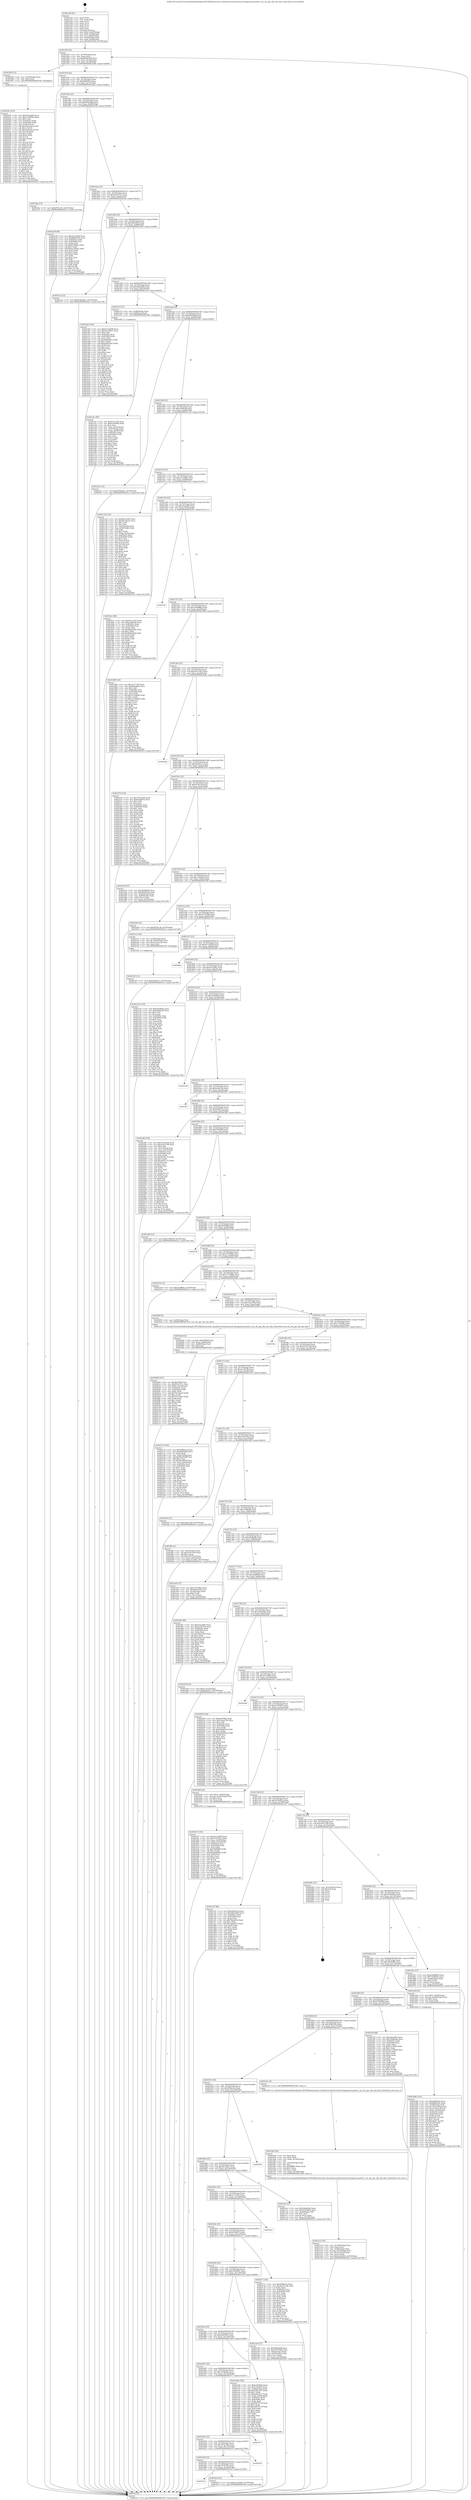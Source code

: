 digraph "0x401430" {
  label = "0x401430 (/mnt/c/Users/mathe/Desktop/tcc/POCII/binaries/extr_linuxdriversi2cbussesi2c-designware-pcidrv.c_i2c_dw_get_clk_rate_khz_Final-ollvm.out::main(0))"
  labelloc = "t"
  node[shape=record]

  Entry [label="",width=0.3,height=0.3,shape=circle,fillcolor=black,style=filled]
  "0x40145f" [label="{
     0x40145f [23]\l
     | [instrs]\l
     &nbsp;&nbsp;0x40145f \<+3\>: mov -0x70(%rbp),%eax\l
     &nbsp;&nbsp;0x401462 \<+2\>: mov %eax,%ecx\l
     &nbsp;&nbsp;0x401464 \<+6\>: sub $0x808ab194,%ecx\l
     &nbsp;&nbsp;0x40146a \<+3\>: mov %eax,-0x74(%rbp)\l
     &nbsp;&nbsp;0x40146d \<+3\>: mov %ecx,-0x78(%rbp)\l
     &nbsp;&nbsp;0x401470 \<+6\>: je 0000000000402290 \<main+0xe60\>\l
  }"]
  "0x402290" [label="{
     0x402290 [12]\l
     | [instrs]\l
     &nbsp;&nbsp;0x402290 \<+4\>: mov -0x58(%rbp),%rax\l
     &nbsp;&nbsp;0x402294 \<+3\>: mov %rax,%rdi\l
     &nbsp;&nbsp;0x402297 \<+5\>: call 0000000000401030 \<free@plt\>\l
     | [calls]\l
     &nbsp;&nbsp;0x401030 \{1\} (unknown)\l
  }"]
  "0x401476" [label="{
     0x401476 [22]\l
     | [instrs]\l
     &nbsp;&nbsp;0x401476 \<+5\>: jmp 000000000040147b \<main+0x4b\>\l
     &nbsp;&nbsp;0x40147b \<+3\>: mov -0x74(%rbp),%eax\l
     &nbsp;&nbsp;0x40147e \<+5\>: sub $0x8df605fe,%eax\l
     &nbsp;&nbsp;0x401483 \<+3\>: mov %eax,-0x7c(%rbp)\l
     &nbsp;&nbsp;0x401486 \<+6\>: je 0000000000401dba \<main+0x98a\>\l
  }"]
  Exit [label="",width=0.3,height=0.3,shape=circle,fillcolor=black,style=filled,peripheries=2]
  "0x401dba" [label="{
     0x401dba [12]\l
     | [instrs]\l
     &nbsp;&nbsp;0x401dba \<+7\>: movl $0xbf781cf4,-0x70(%rbp)\l
     &nbsp;&nbsp;0x401dc1 \<+5\>: jmp 00000000004025cf \<main+0x119f\>\l
  }"]
  "0x40148c" [label="{
     0x40148c [22]\l
     | [instrs]\l
     &nbsp;&nbsp;0x40148c \<+5\>: jmp 0000000000401491 \<main+0x61\>\l
     &nbsp;&nbsp;0x401491 \<+3\>: mov -0x74(%rbp),%eax\l
     &nbsp;&nbsp;0x401494 \<+5\>: sub $0x9000eb6f,%eax\l
     &nbsp;&nbsp;0x401499 \<+3\>: mov %eax,-0x80(%rbp)\l
     &nbsp;&nbsp;0x40149c \<+6\>: je 0000000000402238 \<main+0xe08\>\l
  }"]
  "0x40229c" [label="{
     0x40229c [152]\l
     | [instrs]\l
     &nbsp;&nbsp;0x40229c \<+5\>: mov $0x433ca66d,%ecx\l
     &nbsp;&nbsp;0x4022a1 \<+5\>: mov $0x12f7892b,%edx\l
     &nbsp;&nbsp;0x4022a6 \<+3\>: mov $0x1,%sil\l
     &nbsp;&nbsp;0x4022a9 \<+8\>: mov 0x40505c,%r8d\l
     &nbsp;&nbsp;0x4022b1 \<+8\>: mov 0x405060,%r9d\l
     &nbsp;&nbsp;0x4022b9 \<+3\>: mov %r8d,%r10d\l
     &nbsp;&nbsp;0x4022bc \<+7\>: add $0x18c0c9c,%r10d\l
     &nbsp;&nbsp;0x4022c3 \<+4\>: sub $0x1,%r10d\l
     &nbsp;&nbsp;0x4022c7 \<+7\>: sub $0x18c0c9c,%r10d\l
     &nbsp;&nbsp;0x4022ce \<+4\>: imul %r10d,%r8d\l
     &nbsp;&nbsp;0x4022d2 \<+4\>: and $0x1,%r8d\l
     &nbsp;&nbsp;0x4022d6 \<+4\>: cmp $0x0,%r8d\l
     &nbsp;&nbsp;0x4022da \<+4\>: sete %r11b\l
     &nbsp;&nbsp;0x4022de \<+4\>: cmp $0xa,%r9d\l
     &nbsp;&nbsp;0x4022e2 \<+3\>: setl %bl\l
     &nbsp;&nbsp;0x4022e5 \<+3\>: mov %r11b,%r14b\l
     &nbsp;&nbsp;0x4022e8 \<+4\>: xor $0xff,%r14b\l
     &nbsp;&nbsp;0x4022ec \<+3\>: mov %bl,%r15b\l
     &nbsp;&nbsp;0x4022ef \<+4\>: xor $0xff,%r15b\l
     &nbsp;&nbsp;0x4022f3 \<+4\>: xor $0x1,%sil\l
     &nbsp;&nbsp;0x4022f7 \<+3\>: mov %r14b,%r12b\l
     &nbsp;&nbsp;0x4022fa \<+4\>: and $0xff,%r12b\l
     &nbsp;&nbsp;0x4022fe \<+3\>: and %sil,%r11b\l
     &nbsp;&nbsp;0x402301 \<+3\>: mov %r15b,%r13b\l
     &nbsp;&nbsp;0x402304 \<+4\>: and $0xff,%r13b\l
     &nbsp;&nbsp;0x402308 \<+3\>: and %sil,%bl\l
     &nbsp;&nbsp;0x40230b \<+3\>: or %r11b,%r12b\l
     &nbsp;&nbsp;0x40230e \<+3\>: or %bl,%r13b\l
     &nbsp;&nbsp;0x402311 \<+3\>: xor %r13b,%r12b\l
     &nbsp;&nbsp;0x402314 \<+3\>: or %r15b,%r14b\l
     &nbsp;&nbsp;0x402317 \<+4\>: xor $0xff,%r14b\l
     &nbsp;&nbsp;0x40231b \<+4\>: or $0x1,%sil\l
     &nbsp;&nbsp;0x40231f \<+3\>: and %sil,%r14b\l
     &nbsp;&nbsp;0x402322 \<+3\>: or %r14b,%r12b\l
     &nbsp;&nbsp;0x402325 \<+4\>: test $0x1,%r12b\l
     &nbsp;&nbsp;0x402329 \<+3\>: cmovne %edx,%ecx\l
     &nbsp;&nbsp;0x40232c \<+3\>: mov %ecx,-0x70(%rbp)\l
     &nbsp;&nbsp;0x40232f \<+5\>: jmp 00000000004025cf \<main+0x119f\>\l
  }"]
  "0x402238" [label="{
     0x402238 [88]\l
     | [instrs]\l
     &nbsp;&nbsp;0x402238 \<+5\>: mov $0x433ca66d,%eax\l
     &nbsp;&nbsp;0x40223d \<+5\>: mov $0x808ab194,%ecx\l
     &nbsp;&nbsp;0x402242 \<+7\>: mov 0x40505c,%edx\l
     &nbsp;&nbsp;0x402249 \<+7\>: mov 0x405060,%esi\l
     &nbsp;&nbsp;0x402250 \<+2\>: mov %edx,%edi\l
     &nbsp;&nbsp;0x402252 \<+6\>: sub $0x613fd4ac,%edi\l
     &nbsp;&nbsp;0x402258 \<+3\>: sub $0x1,%edi\l
     &nbsp;&nbsp;0x40225b \<+6\>: add $0x613fd4ac,%edi\l
     &nbsp;&nbsp;0x402261 \<+3\>: imul %edi,%edx\l
     &nbsp;&nbsp;0x402264 \<+3\>: and $0x1,%edx\l
     &nbsp;&nbsp;0x402267 \<+3\>: cmp $0x0,%edx\l
     &nbsp;&nbsp;0x40226a \<+4\>: sete %r8b\l
     &nbsp;&nbsp;0x40226e \<+3\>: cmp $0xa,%esi\l
     &nbsp;&nbsp;0x402271 \<+4\>: setl %r9b\l
     &nbsp;&nbsp;0x402275 \<+3\>: mov %r8b,%r10b\l
     &nbsp;&nbsp;0x402278 \<+3\>: and %r9b,%r10b\l
     &nbsp;&nbsp;0x40227b \<+3\>: xor %r9b,%r8b\l
     &nbsp;&nbsp;0x40227e \<+3\>: or %r8b,%r10b\l
     &nbsp;&nbsp;0x402281 \<+4\>: test $0x1,%r10b\l
     &nbsp;&nbsp;0x402285 \<+3\>: cmovne %ecx,%eax\l
     &nbsp;&nbsp;0x402288 \<+3\>: mov %eax,-0x70(%rbp)\l
     &nbsp;&nbsp;0x40228b \<+5\>: jmp 00000000004025cf \<main+0x119f\>\l
  }"]
  "0x4014a2" [label="{
     0x4014a2 [25]\l
     | [instrs]\l
     &nbsp;&nbsp;0x4014a2 \<+5\>: jmp 00000000004014a7 \<main+0x77\>\l
     &nbsp;&nbsp;0x4014a7 \<+3\>: mov -0x74(%rbp),%eax\l
     &nbsp;&nbsp;0x4014aa \<+5\>: sub $0x936c37e1,%eax\l
     &nbsp;&nbsp;0x4014af \<+6\>: mov %eax,-0x84(%rbp)\l
     &nbsp;&nbsp;0x4014b5 \<+6\>: je 000000000040212a \<main+0xcfa\>\l
  }"]
  "0x402165" [label="{
     0x402165 [12]\l
     | [instrs]\l
     &nbsp;&nbsp;0x402165 \<+7\>: movl $0x5ef36e15,-0x70(%rbp)\l
     &nbsp;&nbsp;0x40216c \<+5\>: jmp 00000000004025cf \<main+0x119f\>\l
  }"]
  "0x40212a" [label="{
     0x40212a [12]\l
     | [instrs]\l
     &nbsp;&nbsp;0x40212a \<+7\>: movl $0x679da941,-0x70(%rbp)\l
     &nbsp;&nbsp;0x402131 \<+5\>: jmp 00000000004025cf \<main+0x119f\>\l
  }"]
  "0x4014bb" [label="{
     0x4014bb [25]\l
     | [instrs]\l
     &nbsp;&nbsp;0x4014bb \<+5\>: jmp 00000000004014c0 \<main+0x90\>\l
     &nbsp;&nbsp;0x4014c0 \<+3\>: mov -0x74(%rbp),%eax\l
     &nbsp;&nbsp;0x4014c3 \<+5\>: sub $0x94016f18,%eax\l
     &nbsp;&nbsp;0x4014c8 \<+6\>: mov %eax,-0x88(%rbp)\l
     &nbsp;&nbsp;0x4014ce \<+6\>: je 0000000000401ab0 \<main+0x680\>\l
  }"]
  "0x4020bf" [label="{
     0x4020bf [107]\l
     | [instrs]\l
     &nbsp;&nbsp;0x4020bf \<+5\>: mov $0xfbd7f9b8,%esi\l
     &nbsp;&nbsp;0x4020c4 \<+5\>: mov $0x936c37e1,%ecx\l
     &nbsp;&nbsp;0x4020c9 \<+7\>: movl $0x0,-0x6c(%rbp)\l
     &nbsp;&nbsp;0x4020d0 \<+7\>: mov 0x40505c,%edx\l
     &nbsp;&nbsp;0x4020d7 \<+8\>: mov 0x405060,%r8d\l
     &nbsp;&nbsp;0x4020df \<+3\>: mov %edx,%r9d\l
     &nbsp;&nbsp;0x4020e2 \<+7\>: add $0x76116ad3,%r9d\l
     &nbsp;&nbsp;0x4020e9 \<+4\>: sub $0x1,%r9d\l
     &nbsp;&nbsp;0x4020ed \<+7\>: sub $0x76116ad3,%r9d\l
     &nbsp;&nbsp;0x4020f4 \<+4\>: imul %r9d,%edx\l
     &nbsp;&nbsp;0x4020f8 \<+3\>: and $0x1,%edx\l
     &nbsp;&nbsp;0x4020fb \<+3\>: cmp $0x0,%edx\l
     &nbsp;&nbsp;0x4020fe \<+4\>: sete %r10b\l
     &nbsp;&nbsp;0x402102 \<+4\>: cmp $0xa,%r8d\l
     &nbsp;&nbsp;0x402106 \<+4\>: setl %r11b\l
     &nbsp;&nbsp;0x40210a \<+3\>: mov %r10b,%bl\l
     &nbsp;&nbsp;0x40210d \<+3\>: and %r11b,%bl\l
     &nbsp;&nbsp;0x402110 \<+3\>: xor %r11b,%r10b\l
     &nbsp;&nbsp;0x402113 \<+3\>: or %r10b,%bl\l
     &nbsp;&nbsp;0x402116 \<+3\>: test $0x1,%bl\l
     &nbsp;&nbsp;0x402119 \<+3\>: cmovne %ecx,%esi\l
     &nbsp;&nbsp;0x40211c \<+3\>: mov %esi,-0x70(%rbp)\l
     &nbsp;&nbsp;0x40211f \<+6\>: mov %eax,-0x14c(%rbp)\l
     &nbsp;&nbsp;0x402125 \<+5\>: jmp 00000000004025cf \<main+0x119f\>\l
  }"]
  "0x401ab0" [label="{
     0x401ab0 [144]\l
     | [instrs]\l
     &nbsp;&nbsp;0x401ab0 \<+5\>: mov $0xd113a658,%eax\l
     &nbsp;&nbsp;0x401ab5 \<+5\>: mov $0x4c579937,%ecx\l
     &nbsp;&nbsp;0x401aba \<+2\>: mov $0x1,%dl\l
     &nbsp;&nbsp;0x401abc \<+7\>: mov 0x40505c,%esi\l
     &nbsp;&nbsp;0x401ac3 \<+7\>: mov 0x405060,%edi\l
     &nbsp;&nbsp;0x401aca \<+3\>: mov %esi,%r8d\l
     &nbsp;&nbsp;0x401acd \<+7\>: sub $0xd29dc4b5,%r8d\l
     &nbsp;&nbsp;0x401ad4 \<+4\>: sub $0x1,%r8d\l
     &nbsp;&nbsp;0x401ad8 \<+7\>: add $0xd29dc4b5,%r8d\l
     &nbsp;&nbsp;0x401adf \<+4\>: imul %r8d,%esi\l
     &nbsp;&nbsp;0x401ae3 \<+3\>: and $0x1,%esi\l
     &nbsp;&nbsp;0x401ae6 \<+3\>: cmp $0x0,%esi\l
     &nbsp;&nbsp;0x401ae9 \<+4\>: sete %r9b\l
     &nbsp;&nbsp;0x401aed \<+3\>: cmp $0xa,%edi\l
     &nbsp;&nbsp;0x401af0 \<+4\>: setl %r10b\l
     &nbsp;&nbsp;0x401af4 \<+3\>: mov %r9b,%r11b\l
     &nbsp;&nbsp;0x401af7 \<+4\>: xor $0xff,%r11b\l
     &nbsp;&nbsp;0x401afb \<+3\>: mov %r10b,%bl\l
     &nbsp;&nbsp;0x401afe \<+3\>: xor $0xff,%bl\l
     &nbsp;&nbsp;0x401b01 \<+3\>: xor $0x1,%dl\l
     &nbsp;&nbsp;0x401b04 \<+3\>: mov %r11b,%r14b\l
     &nbsp;&nbsp;0x401b07 \<+4\>: and $0xff,%r14b\l
     &nbsp;&nbsp;0x401b0b \<+3\>: and %dl,%r9b\l
     &nbsp;&nbsp;0x401b0e \<+3\>: mov %bl,%r15b\l
     &nbsp;&nbsp;0x401b11 \<+4\>: and $0xff,%r15b\l
     &nbsp;&nbsp;0x401b15 \<+3\>: and %dl,%r10b\l
     &nbsp;&nbsp;0x401b18 \<+3\>: or %r9b,%r14b\l
     &nbsp;&nbsp;0x401b1b \<+3\>: or %r10b,%r15b\l
     &nbsp;&nbsp;0x401b1e \<+3\>: xor %r15b,%r14b\l
     &nbsp;&nbsp;0x401b21 \<+3\>: or %bl,%r11b\l
     &nbsp;&nbsp;0x401b24 \<+4\>: xor $0xff,%r11b\l
     &nbsp;&nbsp;0x401b28 \<+3\>: or $0x1,%dl\l
     &nbsp;&nbsp;0x401b2b \<+3\>: and %dl,%r11b\l
     &nbsp;&nbsp;0x401b2e \<+3\>: or %r11b,%r14b\l
     &nbsp;&nbsp;0x401b31 \<+4\>: test $0x1,%r14b\l
     &nbsp;&nbsp;0x401b35 \<+3\>: cmovne %ecx,%eax\l
     &nbsp;&nbsp;0x401b38 \<+3\>: mov %eax,-0x70(%rbp)\l
     &nbsp;&nbsp;0x401b3b \<+5\>: jmp 00000000004025cf \<main+0x119f\>\l
  }"]
  "0x4014d4" [label="{
     0x4014d4 [25]\l
     | [instrs]\l
     &nbsp;&nbsp;0x4014d4 \<+5\>: jmp 00000000004014d9 \<main+0xa9\>\l
     &nbsp;&nbsp;0x4014d9 \<+3\>: mov -0x74(%rbp),%eax\l
     &nbsp;&nbsp;0x4014dc \<+5\>: sub $0x994eafbd,%eax\l
     &nbsp;&nbsp;0x4014e1 \<+6\>: mov %eax,-0x8c(%rbp)\l
     &nbsp;&nbsp;0x4014e7 \<+6\>: je 0000000000401a1f \<main+0x5ef\>\l
  }"]
  "0x4020a8" [label="{
     0x4020a8 [23]\l
     | [instrs]\l
     &nbsp;&nbsp;0x4020a8 \<+10\>: movabs $0x4030b6,%rdi\l
     &nbsp;&nbsp;0x4020b2 \<+3\>: mov %eax,-0x68(%rbp)\l
     &nbsp;&nbsp;0x4020b5 \<+3\>: mov -0x68(%rbp),%esi\l
     &nbsp;&nbsp;0x4020b8 \<+2\>: mov $0x0,%al\l
     &nbsp;&nbsp;0x4020ba \<+5\>: call 0000000000401040 \<printf@plt\>\l
     | [calls]\l
     &nbsp;&nbsp;0x401040 \{1\} (unknown)\l
  }"]
  "0x401a1f" [label="{
     0x401a1f [13]\l
     | [instrs]\l
     &nbsp;&nbsp;0x401a1f \<+4\>: mov -0x48(%rbp),%rax\l
     &nbsp;&nbsp;0x401a23 \<+4\>: mov 0x8(%rax),%rdi\l
     &nbsp;&nbsp;0x401a27 \<+5\>: call 0000000000401060 \<atoi@plt\>\l
     | [calls]\l
     &nbsp;&nbsp;0x401060 \{1\} (unknown)\l
  }"]
  "0x4014ed" [label="{
     0x4014ed [25]\l
     | [instrs]\l
     &nbsp;&nbsp;0x4014ed \<+5\>: jmp 00000000004014f2 \<main+0xc2\>\l
     &nbsp;&nbsp;0x4014f2 \<+3\>: mov -0x74(%rbp),%eax\l
     &nbsp;&nbsp;0x4014f5 \<+5\>: sub $0x9d95debf,%eax\l
     &nbsp;&nbsp;0x4014fa \<+6\>: mov %eax,-0x90(%rbp)\l
     &nbsp;&nbsp;0x401500 \<+6\>: je 000000000040222c \<main+0xdfc\>\l
  }"]
  "0x401e12" [label="{
     0x401e12 [35]\l
     | [instrs]\l
     &nbsp;&nbsp;0x401e12 \<+6\>: mov -0x148(%rbp),%ecx\l
     &nbsp;&nbsp;0x401e18 \<+3\>: imul %eax,%ecx\l
     &nbsp;&nbsp;0x401e1b \<+4\>: mov -0x58(%rbp),%rdi\l
     &nbsp;&nbsp;0x401e1f \<+4\>: movslq -0x5c(%rbp),%r8\l
     &nbsp;&nbsp;0x401e23 \<+4\>: mov (%rdi,%r8,8),%rdi\l
     &nbsp;&nbsp;0x401e27 \<+2\>: mov %ecx,(%rdi)\l
     &nbsp;&nbsp;0x401e29 \<+7\>: movl $0xdce52d02,-0x70(%rbp)\l
     &nbsp;&nbsp;0x401e30 \<+5\>: jmp 00000000004025cf \<main+0x119f\>\l
  }"]
  "0x40222c" [label="{
     0x40222c [12]\l
     | [instrs]\l
     &nbsp;&nbsp;0x40222c \<+7\>: movl $0x679da941,-0x70(%rbp)\l
     &nbsp;&nbsp;0x402233 \<+5\>: jmp 00000000004025cf \<main+0x119f\>\l
  }"]
  "0x401506" [label="{
     0x401506 [25]\l
     | [instrs]\l
     &nbsp;&nbsp;0x401506 \<+5\>: jmp 000000000040150b \<main+0xdb\>\l
     &nbsp;&nbsp;0x40150b \<+3\>: mov -0x74(%rbp),%eax\l
     &nbsp;&nbsp;0x40150e \<+5\>: sub $0xa106fca8,%eax\l
     &nbsp;&nbsp;0x401513 \<+6\>: mov %eax,-0x94(%rbp)\l
     &nbsp;&nbsp;0x401519 \<+6\>: je 0000000000401c24 \<main+0x7f4\>\l
  }"]
  "0x401de6" [label="{
     0x401de6 [44]\l
     | [instrs]\l
     &nbsp;&nbsp;0x401de6 \<+2\>: xor %ecx,%ecx\l
     &nbsp;&nbsp;0x401de8 \<+5\>: mov $0x2,%edx\l
     &nbsp;&nbsp;0x401ded \<+6\>: mov %edx,-0x144(%rbp)\l
     &nbsp;&nbsp;0x401df3 \<+1\>: cltd\l
     &nbsp;&nbsp;0x401df4 \<+6\>: mov -0x144(%rbp),%esi\l
     &nbsp;&nbsp;0x401dfa \<+2\>: idiv %esi\l
     &nbsp;&nbsp;0x401dfc \<+6\>: imul $0xfffffffe,%edx,%edx\l
     &nbsp;&nbsp;0x401e02 \<+3\>: sub $0x1,%ecx\l
     &nbsp;&nbsp;0x401e05 \<+2\>: sub %ecx,%edx\l
     &nbsp;&nbsp;0x401e07 \<+6\>: mov %edx,-0x148(%rbp)\l
     &nbsp;&nbsp;0x401e0d \<+5\>: call 0000000000401160 \<next_i\>\l
     | [calls]\l
     &nbsp;&nbsp;0x401160 \{1\} (/mnt/c/Users/mathe/Desktop/tcc/POCII/binaries/extr_linuxdriversi2cbussesi2c-designware-pcidrv.c_i2c_dw_get_clk_rate_khz_Final-ollvm.out::next_i)\l
  }"]
  "0x401c24" [label="{
     0x401c24 [152]\l
     | [instrs]\l
     &nbsp;&nbsp;0x401c24 \<+5\>: mov $0xb5e1c445,%eax\l
     &nbsp;&nbsp;0x401c29 \<+5\>: mov $0x5b13b22c,%ecx\l
     &nbsp;&nbsp;0x401c2e \<+2\>: mov $0x1,%dl\l
     &nbsp;&nbsp;0x401c30 \<+2\>: xor %esi,%esi\l
     &nbsp;&nbsp;0x401c32 \<+3\>: mov -0x5c(%rbp),%edi\l
     &nbsp;&nbsp;0x401c35 \<+3\>: cmp -0x50(%rbp),%edi\l
     &nbsp;&nbsp;0x401c38 \<+4\>: setl %r8b\l
     &nbsp;&nbsp;0x401c3c \<+4\>: and $0x1,%r8b\l
     &nbsp;&nbsp;0x401c40 \<+4\>: mov %r8b,-0x2d(%rbp)\l
     &nbsp;&nbsp;0x401c44 \<+7\>: mov 0x40505c,%edi\l
     &nbsp;&nbsp;0x401c4b \<+8\>: mov 0x405060,%r9d\l
     &nbsp;&nbsp;0x401c53 \<+3\>: sub $0x1,%esi\l
     &nbsp;&nbsp;0x401c56 \<+3\>: mov %edi,%r10d\l
     &nbsp;&nbsp;0x401c59 \<+3\>: add %esi,%r10d\l
     &nbsp;&nbsp;0x401c5c \<+4\>: imul %r10d,%edi\l
     &nbsp;&nbsp;0x401c60 \<+3\>: and $0x1,%edi\l
     &nbsp;&nbsp;0x401c63 \<+3\>: cmp $0x0,%edi\l
     &nbsp;&nbsp;0x401c66 \<+4\>: sete %r8b\l
     &nbsp;&nbsp;0x401c6a \<+4\>: cmp $0xa,%r9d\l
     &nbsp;&nbsp;0x401c6e \<+4\>: setl %r11b\l
     &nbsp;&nbsp;0x401c72 \<+3\>: mov %r8b,%bl\l
     &nbsp;&nbsp;0x401c75 \<+3\>: xor $0xff,%bl\l
     &nbsp;&nbsp;0x401c78 \<+3\>: mov %r11b,%r14b\l
     &nbsp;&nbsp;0x401c7b \<+4\>: xor $0xff,%r14b\l
     &nbsp;&nbsp;0x401c7f \<+3\>: xor $0x0,%dl\l
     &nbsp;&nbsp;0x401c82 \<+3\>: mov %bl,%r15b\l
     &nbsp;&nbsp;0x401c85 \<+4\>: and $0x0,%r15b\l
     &nbsp;&nbsp;0x401c89 \<+3\>: and %dl,%r8b\l
     &nbsp;&nbsp;0x401c8c \<+3\>: mov %r14b,%r12b\l
     &nbsp;&nbsp;0x401c8f \<+4\>: and $0x0,%r12b\l
     &nbsp;&nbsp;0x401c93 \<+3\>: and %dl,%r11b\l
     &nbsp;&nbsp;0x401c96 \<+3\>: or %r8b,%r15b\l
     &nbsp;&nbsp;0x401c99 \<+3\>: or %r11b,%r12b\l
     &nbsp;&nbsp;0x401c9c \<+3\>: xor %r12b,%r15b\l
     &nbsp;&nbsp;0x401c9f \<+3\>: or %r14b,%bl\l
     &nbsp;&nbsp;0x401ca2 \<+3\>: xor $0xff,%bl\l
     &nbsp;&nbsp;0x401ca5 \<+3\>: or $0x0,%dl\l
     &nbsp;&nbsp;0x401ca8 \<+2\>: and %dl,%bl\l
     &nbsp;&nbsp;0x401caa \<+3\>: or %bl,%r15b\l
     &nbsp;&nbsp;0x401cad \<+4\>: test $0x1,%r15b\l
     &nbsp;&nbsp;0x401cb1 \<+3\>: cmovne %ecx,%eax\l
     &nbsp;&nbsp;0x401cb4 \<+3\>: mov %eax,-0x70(%rbp)\l
     &nbsp;&nbsp;0x401cb7 \<+5\>: jmp 00000000004025cf \<main+0x119f\>\l
  }"]
  "0x40151f" [label="{
     0x40151f [25]\l
     | [instrs]\l
     &nbsp;&nbsp;0x40151f \<+5\>: jmp 0000000000401524 \<main+0xf4\>\l
     &nbsp;&nbsp;0x401524 \<+3\>: mov -0x74(%rbp),%eax\l
     &nbsp;&nbsp;0x401527 \<+5\>: sub $0xa213208e,%eax\l
     &nbsp;&nbsp;0x40152c \<+6\>: mov %eax,-0x98(%rbp)\l
     &nbsp;&nbsp;0x401532 \<+6\>: je 0000000000401bcc \<main+0x79c\>\l
  }"]
  "0x401d46" [label="{
     0x401d46 [116]\l
     | [instrs]\l
     &nbsp;&nbsp;0x401d46 \<+5\>: mov $0xefa045ae,%ecx\l
     &nbsp;&nbsp;0x401d4b \<+5\>: mov $0x8df605fe,%edx\l
     &nbsp;&nbsp;0x401d50 \<+4\>: mov -0x58(%rbp),%rdi\l
     &nbsp;&nbsp;0x401d54 \<+4\>: movslq -0x5c(%rbp),%rsi\l
     &nbsp;&nbsp;0x401d58 \<+4\>: mov %rax,(%rdi,%rsi,8)\l
     &nbsp;&nbsp;0x401d5c \<+7\>: movl $0x0,-0x64(%rbp)\l
     &nbsp;&nbsp;0x401d63 \<+8\>: mov 0x40505c,%r8d\l
     &nbsp;&nbsp;0x401d6b \<+8\>: mov 0x405060,%r9d\l
     &nbsp;&nbsp;0x401d73 \<+3\>: mov %r8d,%r10d\l
     &nbsp;&nbsp;0x401d76 \<+7\>: sub $0xcbb27,%r10d\l
     &nbsp;&nbsp;0x401d7d \<+4\>: sub $0x1,%r10d\l
     &nbsp;&nbsp;0x401d81 \<+7\>: add $0xcbb27,%r10d\l
     &nbsp;&nbsp;0x401d88 \<+4\>: imul %r10d,%r8d\l
     &nbsp;&nbsp;0x401d8c \<+4\>: and $0x1,%r8d\l
     &nbsp;&nbsp;0x401d90 \<+4\>: cmp $0x0,%r8d\l
     &nbsp;&nbsp;0x401d94 \<+4\>: sete %r11b\l
     &nbsp;&nbsp;0x401d98 \<+4\>: cmp $0xa,%r9d\l
     &nbsp;&nbsp;0x401d9c \<+3\>: setl %bl\l
     &nbsp;&nbsp;0x401d9f \<+3\>: mov %r11b,%r14b\l
     &nbsp;&nbsp;0x401da2 \<+3\>: and %bl,%r14b\l
     &nbsp;&nbsp;0x401da5 \<+3\>: xor %bl,%r11b\l
     &nbsp;&nbsp;0x401da8 \<+3\>: or %r11b,%r14b\l
     &nbsp;&nbsp;0x401dab \<+4\>: test $0x1,%r14b\l
     &nbsp;&nbsp;0x401daf \<+3\>: cmovne %edx,%ecx\l
     &nbsp;&nbsp;0x401db2 \<+3\>: mov %ecx,-0x70(%rbp)\l
     &nbsp;&nbsp;0x401db5 \<+5\>: jmp 00000000004025cf \<main+0x119f\>\l
  }"]
  "0x401bcc" [label="{
     0x401bcc [88]\l
     | [instrs]\l
     &nbsp;&nbsp;0x401bcc \<+5\>: mov $0xb5e1c445,%eax\l
     &nbsp;&nbsp;0x401bd1 \<+5\>: mov $0xa106fca8,%ecx\l
     &nbsp;&nbsp;0x401bd6 \<+7\>: mov 0x40505c,%edx\l
     &nbsp;&nbsp;0x401bdd \<+7\>: mov 0x405060,%esi\l
     &nbsp;&nbsp;0x401be4 \<+2\>: mov %edx,%edi\l
     &nbsp;&nbsp;0x401be6 \<+6\>: sub $0x69dad3ab,%edi\l
     &nbsp;&nbsp;0x401bec \<+3\>: sub $0x1,%edi\l
     &nbsp;&nbsp;0x401bef \<+6\>: add $0x69dad3ab,%edi\l
     &nbsp;&nbsp;0x401bf5 \<+3\>: imul %edi,%edx\l
     &nbsp;&nbsp;0x401bf8 \<+3\>: and $0x1,%edx\l
     &nbsp;&nbsp;0x401bfb \<+3\>: cmp $0x0,%edx\l
     &nbsp;&nbsp;0x401bfe \<+4\>: sete %r8b\l
     &nbsp;&nbsp;0x401c02 \<+3\>: cmp $0xa,%esi\l
     &nbsp;&nbsp;0x401c05 \<+4\>: setl %r9b\l
     &nbsp;&nbsp;0x401c09 \<+3\>: mov %r8b,%r10b\l
     &nbsp;&nbsp;0x401c0c \<+3\>: and %r9b,%r10b\l
     &nbsp;&nbsp;0x401c0f \<+3\>: xor %r9b,%r8b\l
     &nbsp;&nbsp;0x401c12 \<+3\>: or %r8b,%r10b\l
     &nbsp;&nbsp;0x401c15 \<+4\>: test $0x1,%r10b\l
     &nbsp;&nbsp;0x401c19 \<+3\>: cmovne %ecx,%eax\l
     &nbsp;&nbsp;0x401c1c \<+3\>: mov %eax,-0x70(%rbp)\l
     &nbsp;&nbsp;0x401c1f \<+5\>: jmp 00000000004025cf \<main+0x119f\>\l
  }"]
  "0x401538" [label="{
     0x401538 [25]\l
     | [instrs]\l
     &nbsp;&nbsp;0x401538 \<+5\>: jmp 000000000040153d \<main+0x10d\>\l
     &nbsp;&nbsp;0x40153d \<+3\>: mov -0x74(%rbp),%eax\l
     &nbsp;&nbsp;0x401540 \<+5\>: sub $0xa3aaef92,%eax\l
     &nbsp;&nbsp;0x401545 \<+6\>: mov %eax,-0x9c(%rbp)\l
     &nbsp;&nbsp;0x40154b \<+6\>: je 000000000040254c \<main+0x111c\>\l
  }"]
  "0x401952" [label="{
     0x401952\l
  }", style=dashed]
  "0x40254c" [label="{
     0x40254c\l
  }", style=dashed]
  "0x401551" [label="{
     0x401551 [25]\l
     | [instrs]\l
     &nbsp;&nbsp;0x401551 \<+5\>: jmp 0000000000401556 \<main+0x126\>\l
     &nbsp;&nbsp;0x401556 \<+3\>: mov -0x74(%rbp),%eax\l
     &nbsp;&nbsp;0x401559 \<+5\>: sub $0xa3dd686d,%eax\l
     &nbsp;&nbsp;0x40155e \<+6\>: mov %eax,-0xa0(%rbp)\l
     &nbsp;&nbsp;0x401564 \<+6\>: je 000000000040198f \<main+0x55f\>\l
  }"]
  "0x401bc0" [label="{
     0x401bc0 [12]\l
     | [instrs]\l
     &nbsp;&nbsp;0x401bc0 \<+7\>: movl $0xa213208e,-0x70(%rbp)\l
     &nbsp;&nbsp;0x401bc7 \<+5\>: jmp 00000000004025cf \<main+0x119f\>\l
  }"]
  "0x40198f" [label="{
     0x40198f [144]\l
     | [instrs]\l
     &nbsp;&nbsp;0x40198f \<+5\>: mov $0x5cc712f3,%eax\l
     &nbsp;&nbsp;0x401994 \<+5\>: mov $0x994eafbd,%ecx\l
     &nbsp;&nbsp;0x401999 \<+2\>: mov $0x1,%dl\l
     &nbsp;&nbsp;0x40199b \<+7\>: mov 0x40505c,%esi\l
     &nbsp;&nbsp;0x4019a2 \<+7\>: mov 0x405060,%edi\l
     &nbsp;&nbsp;0x4019a9 \<+3\>: mov %esi,%r8d\l
     &nbsp;&nbsp;0x4019ac \<+7\>: add $0x1474e694,%r8d\l
     &nbsp;&nbsp;0x4019b3 \<+4\>: sub $0x1,%r8d\l
     &nbsp;&nbsp;0x4019b7 \<+7\>: sub $0x1474e694,%r8d\l
     &nbsp;&nbsp;0x4019be \<+4\>: imul %r8d,%esi\l
     &nbsp;&nbsp;0x4019c2 \<+3\>: and $0x1,%esi\l
     &nbsp;&nbsp;0x4019c5 \<+3\>: cmp $0x0,%esi\l
     &nbsp;&nbsp;0x4019c8 \<+4\>: sete %r9b\l
     &nbsp;&nbsp;0x4019cc \<+3\>: cmp $0xa,%edi\l
     &nbsp;&nbsp;0x4019cf \<+4\>: setl %r10b\l
     &nbsp;&nbsp;0x4019d3 \<+3\>: mov %r9b,%r11b\l
     &nbsp;&nbsp;0x4019d6 \<+4\>: xor $0xff,%r11b\l
     &nbsp;&nbsp;0x4019da \<+3\>: mov %r10b,%bl\l
     &nbsp;&nbsp;0x4019dd \<+3\>: xor $0xff,%bl\l
     &nbsp;&nbsp;0x4019e0 \<+3\>: xor $0x1,%dl\l
     &nbsp;&nbsp;0x4019e3 \<+3\>: mov %r11b,%r14b\l
     &nbsp;&nbsp;0x4019e6 \<+4\>: and $0xff,%r14b\l
     &nbsp;&nbsp;0x4019ea \<+3\>: and %dl,%r9b\l
     &nbsp;&nbsp;0x4019ed \<+3\>: mov %bl,%r15b\l
     &nbsp;&nbsp;0x4019f0 \<+4\>: and $0xff,%r15b\l
     &nbsp;&nbsp;0x4019f4 \<+3\>: and %dl,%r10b\l
     &nbsp;&nbsp;0x4019f7 \<+3\>: or %r9b,%r14b\l
     &nbsp;&nbsp;0x4019fa \<+3\>: or %r10b,%r15b\l
     &nbsp;&nbsp;0x4019fd \<+3\>: xor %r15b,%r14b\l
     &nbsp;&nbsp;0x401a00 \<+3\>: or %bl,%r11b\l
     &nbsp;&nbsp;0x401a03 \<+4\>: xor $0xff,%r11b\l
     &nbsp;&nbsp;0x401a07 \<+3\>: or $0x1,%dl\l
     &nbsp;&nbsp;0x401a0a \<+3\>: and %dl,%r11b\l
     &nbsp;&nbsp;0x401a0d \<+3\>: or %r11b,%r14b\l
     &nbsp;&nbsp;0x401a10 \<+4\>: test $0x1,%r14b\l
     &nbsp;&nbsp;0x401a14 \<+3\>: cmovne %ecx,%eax\l
     &nbsp;&nbsp;0x401a17 \<+3\>: mov %eax,-0x70(%rbp)\l
     &nbsp;&nbsp;0x401a1a \<+5\>: jmp 00000000004025cf \<main+0x119f\>\l
  }"]
  "0x40156a" [label="{
     0x40156a [25]\l
     | [instrs]\l
     &nbsp;&nbsp;0x40156a \<+5\>: jmp 000000000040156f \<main+0x13f\>\l
     &nbsp;&nbsp;0x40156f \<+3\>: mov -0x74(%rbp),%eax\l
     &nbsp;&nbsp;0x401572 \<+5\>: sub $0xb5e1c445,%eax\l
     &nbsp;&nbsp;0x401577 \<+6\>: mov %eax,-0xa4(%rbp)\l
     &nbsp;&nbsp;0x40157d \<+6\>: je 00000000004024eb \<main+0x10bb\>\l
  }"]
  "0x401939" [label="{
     0x401939 [25]\l
     | [instrs]\l
     &nbsp;&nbsp;0x401939 \<+5\>: jmp 000000000040193e \<main+0x50e\>\l
     &nbsp;&nbsp;0x40193e \<+3\>: mov -0x74(%rbp),%eax\l
     &nbsp;&nbsp;0x401941 \<+5\>: sub $0x79767f3c,%eax\l
     &nbsp;&nbsp;0x401946 \<+6\>: mov %eax,-0x140(%rbp)\l
     &nbsp;&nbsp;0x40194c \<+6\>: je 0000000000401bc0 \<main+0x790\>\l
  }"]
  "0x4024eb" [label="{
     0x4024eb\l
  }", style=dashed]
  "0x401583" [label="{
     0x401583 [25]\l
     | [instrs]\l
     &nbsp;&nbsp;0x401583 \<+5\>: jmp 0000000000401588 \<main+0x158\>\l
     &nbsp;&nbsp;0x401588 \<+3\>: mov -0x74(%rbp),%eax\l
     &nbsp;&nbsp;0x40158b \<+5\>: sub $0xb9ac6cc7,%eax\l
     &nbsp;&nbsp;0x401590 \<+6\>: mov %eax,-0xa8(%rbp)\l
     &nbsp;&nbsp;0x401596 \<+6\>: je 0000000000402370 \<main+0xf40\>\l
  }"]
  "0x4025c8" [label="{
     0x4025c8\l
  }", style=dashed]
  "0x402370" [label="{
     0x402370 [134]\l
     | [instrs]\l
     &nbsp;&nbsp;0x402370 \<+5\>: mov $0x7972e34b,%eax\l
     &nbsp;&nbsp;0x402375 \<+5\>: mov $0xf4a9647a,%ecx\l
     &nbsp;&nbsp;0x40237a \<+2\>: mov $0x1,%dl\l
     &nbsp;&nbsp;0x40237c \<+2\>: xor %esi,%esi\l
     &nbsp;&nbsp;0x40237e \<+7\>: mov 0x40505c,%edi\l
     &nbsp;&nbsp;0x402385 \<+8\>: mov 0x405060,%r8d\l
     &nbsp;&nbsp;0x40238d \<+3\>: sub $0x1,%esi\l
     &nbsp;&nbsp;0x402390 \<+3\>: mov %edi,%r9d\l
     &nbsp;&nbsp;0x402393 \<+3\>: add %esi,%r9d\l
     &nbsp;&nbsp;0x402396 \<+4\>: imul %r9d,%edi\l
     &nbsp;&nbsp;0x40239a \<+3\>: and $0x1,%edi\l
     &nbsp;&nbsp;0x40239d \<+3\>: cmp $0x0,%edi\l
     &nbsp;&nbsp;0x4023a0 \<+4\>: sete %r10b\l
     &nbsp;&nbsp;0x4023a4 \<+4\>: cmp $0xa,%r8d\l
     &nbsp;&nbsp;0x4023a8 \<+4\>: setl %r11b\l
     &nbsp;&nbsp;0x4023ac \<+3\>: mov %r10b,%bl\l
     &nbsp;&nbsp;0x4023af \<+3\>: xor $0xff,%bl\l
     &nbsp;&nbsp;0x4023b2 \<+3\>: mov %r11b,%r14b\l
     &nbsp;&nbsp;0x4023b5 \<+4\>: xor $0xff,%r14b\l
     &nbsp;&nbsp;0x4023b9 \<+3\>: xor $0x1,%dl\l
     &nbsp;&nbsp;0x4023bc \<+3\>: mov %bl,%r15b\l
     &nbsp;&nbsp;0x4023bf \<+4\>: and $0xff,%r15b\l
     &nbsp;&nbsp;0x4023c3 \<+3\>: and %dl,%r10b\l
     &nbsp;&nbsp;0x4023c6 \<+3\>: mov %r14b,%r12b\l
     &nbsp;&nbsp;0x4023c9 \<+4\>: and $0xff,%r12b\l
     &nbsp;&nbsp;0x4023cd \<+3\>: and %dl,%r11b\l
     &nbsp;&nbsp;0x4023d0 \<+3\>: or %r10b,%r15b\l
     &nbsp;&nbsp;0x4023d3 \<+3\>: or %r11b,%r12b\l
     &nbsp;&nbsp;0x4023d6 \<+3\>: xor %r12b,%r15b\l
     &nbsp;&nbsp;0x4023d9 \<+3\>: or %r14b,%bl\l
     &nbsp;&nbsp;0x4023dc \<+3\>: xor $0xff,%bl\l
     &nbsp;&nbsp;0x4023df \<+3\>: or $0x1,%dl\l
     &nbsp;&nbsp;0x4023e2 \<+2\>: and %dl,%bl\l
     &nbsp;&nbsp;0x4023e4 \<+3\>: or %bl,%r15b\l
     &nbsp;&nbsp;0x4023e7 \<+4\>: test $0x1,%r15b\l
     &nbsp;&nbsp;0x4023eb \<+3\>: cmovne %ecx,%eax\l
     &nbsp;&nbsp;0x4023ee \<+3\>: mov %eax,-0x70(%rbp)\l
     &nbsp;&nbsp;0x4023f1 \<+5\>: jmp 00000000004025cf \<main+0x119f\>\l
  }"]
  "0x40159c" [label="{
     0x40159c [25]\l
     | [instrs]\l
     &nbsp;&nbsp;0x40159c \<+5\>: jmp 00000000004015a1 \<main+0x171\>\l
     &nbsp;&nbsp;0x4015a1 \<+3\>: mov -0x74(%rbp),%eax\l
     &nbsp;&nbsp;0x4015a4 \<+5\>: sub $0xbf781cf4,%eax\l
     &nbsp;&nbsp;0x4015a9 \<+6\>: mov %eax,-0xac(%rbp)\l
     &nbsp;&nbsp;0x4015af \<+6\>: je 0000000000401dc6 \<main+0x996\>\l
  }"]
  "0x401920" [label="{
     0x401920 [25]\l
     | [instrs]\l
     &nbsp;&nbsp;0x401920 \<+5\>: jmp 0000000000401925 \<main+0x4f5\>\l
     &nbsp;&nbsp;0x401925 \<+3\>: mov -0x74(%rbp),%eax\l
     &nbsp;&nbsp;0x401928 \<+5\>: sub $0x7972e34b,%eax\l
     &nbsp;&nbsp;0x40192d \<+6\>: mov %eax,-0x13c(%rbp)\l
     &nbsp;&nbsp;0x401933 \<+6\>: je 00000000004025c8 \<main+0x1198\>\l
  }"]
  "0x401dc6" [label="{
     0x401dc6 [27]\l
     | [instrs]\l
     &nbsp;&nbsp;0x401dc6 \<+5\>: mov $0x591f8d8d,%eax\l
     &nbsp;&nbsp;0x401dcb \<+5\>: mov $0x59665c2b,%ecx\l
     &nbsp;&nbsp;0x401dd0 \<+3\>: mov -0x64(%rbp),%edx\l
     &nbsp;&nbsp;0x401dd3 \<+3\>: cmp -0x60(%rbp),%edx\l
     &nbsp;&nbsp;0x401dd6 \<+3\>: cmovl %ecx,%eax\l
     &nbsp;&nbsp;0x401dd9 \<+3\>: mov %eax,-0x70(%rbp)\l
     &nbsp;&nbsp;0x401ddc \<+5\>: jmp 00000000004025cf \<main+0x119f\>\l
  }"]
  "0x4015b5" [label="{
     0x4015b5 [25]\l
     | [instrs]\l
     &nbsp;&nbsp;0x4015b5 \<+5\>: jmp 00000000004015ba \<main+0x18a\>\l
     &nbsp;&nbsp;0x4015ba \<+3\>: mov -0x74(%rbp),%eax\l
     &nbsp;&nbsp;0x4015bd \<+5\>: sub $0xc7cfa8c9,%eax\l
     &nbsp;&nbsp;0x4015c2 \<+6\>: mov %eax,-0xb0(%rbp)\l
     &nbsp;&nbsp;0x4015c8 \<+6\>: je 0000000000401f28 \<main+0xaf8\>\l
  }"]
  "0x401977" [label="{
     0x401977\l
  }", style=dashed]
  "0x401f28" [label="{
     0x401f28 [12]\l
     | [instrs]\l
     &nbsp;&nbsp;0x401f28 \<+7\>: movl $0xbf781cf4,-0x70(%rbp)\l
     &nbsp;&nbsp;0x401f2f \<+5\>: jmp 00000000004025cf \<main+0x119f\>\l
  }"]
  "0x4015ce" [label="{
     0x4015ce [25]\l
     | [instrs]\l
     &nbsp;&nbsp;0x4015ce \<+5\>: jmp 00000000004015d3 \<main+0x1a3\>\l
     &nbsp;&nbsp;0x4015d3 \<+3\>: mov -0x74(%rbp),%eax\l
     &nbsp;&nbsp;0x4015d6 \<+5\>: sub $0xc94705b6,%eax\l
     &nbsp;&nbsp;0x4015db \<+6\>: mov %eax,-0xb4(%rbp)\l
     &nbsp;&nbsp;0x4015e1 \<+6\>: je 0000000000402151 \<main+0xd21\>\l
  }"]
  "0x401907" [label="{
     0x401907 [25]\l
     | [instrs]\l
     &nbsp;&nbsp;0x401907 \<+5\>: jmp 000000000040190c \<main+0x4dc\>\l
     &nbsp;&nbsp;0x40190c \<+3\>: mov -0x74(%rbp),%eax\l
     &nbsp;&nbsp;0x40190f \<+5\>: sub $0x73c9b0dc,%eax\l
     &nbsp;&nbsp;0x401914 \<+6\>: mov %eax,-0x138(%rbp)\l
     &nbsp;&nbsp;0x40191a \<+6\>: je 0000000000401977 \<main+0x547\>\l
  }"]
  "0x402151" [label="{
     0x402151 [20]\l
     | [instrs]\l
     &nbsp;&nbsp;0x402151 \<+4\>: mov -0x58(%rbp),%rax\l
     &nbsp;&nbsp;0x402155 \<+4\>: movslq -0x6c(%rbp),%rcx\l
     &nbsp;&nbsp;0x402159 \<+4\>: mov (%rax,%rcx,8),%rax\l
     &nbsp;&nbsp;0x40215d \<+3\>: mov %rax,%rdi\l
     &nbsp;&nbsp;0x402160 \<+5\>: call 0000000000401030 \<free@plt\>\l
     | [calls]\l
     &nbsp;&nbsp;0x401030 \{1\} (unknown)\l
  }"]
  "0x4015e7" [label="{
     0x4015e7 [25]\l
     | [instrs]\l
     &nbsp;&nbsp;0x4015e7 \<+5\>: jmp 00000000004015ec \<main+0x1bc\>\l
     &nbsp;&nbsp;0x4015ec \<+3\>: mov -0x74(%rbp),%eax\l
     &nbsp;&nbsp;0x4015ef \<+5\>: sub $0xd113a658,%eax\l
     &nbsp;&nbsp;0x4015f4 \<+6\>: mov %eax,-0xb8(%rbp)\l
     &nbsp;&nbsp;0x4015fa \<+6\>: je 00000000004024bd \<main+0x108d\>\l
  }"]
  "0x401ebb" [label="{
     0x401ebb [109]\l
     | [instrs]\l
     &nbsp;&nbsp;0x401ebb \<+5\>: mov $0xe9a5f9da,%eax\l
     &nbsp;&nbsp;0x401ec0 \<+5\>: mov $0xc7cfa8c9,%ecx\l
     &nbsp;&nbsp;0x401ec5 \<+3\>: mov -0x64(%rbp),%edx\l
     &nbsp;&nbsp;0x401ec8 \<+6\>: add $0x43f4c237,%edx\l
     &nbsp;&nbsp;0x401ece \<+3\>: add $0x1,%edx\l
     &nbsp;&nbsp;0x401ed1 \<+6\>: sub $0x43f4c237,%edx\l
     &nbsp;&nbsp;0x401ed7 \<+3\>: mov %edx,-0x64(%rbp)\l
     &nbsp;&nbsp;0x401eda \<+7\>: mov 0x40505c,%edx\l
     &nbsp;&nbsp;0x401ee1 \<+7\>: mov 0x405060,%esi\l
     &nbsp;&nbsp;0x401ee8 \<+2\>: mov %edx,%edi\l
     &nbsp;&nbsp;0x401eea \<+6\>: sub $0x44076116,%edi\l
     &nbsp;&nbsp;0x401ef0 \<+3\>: sub $0x1,%edi\l
     &nbsp;&nbsp;0x401ef3 \<+6\>: add $0x44076116,%edi\l
     &nbsp;&nbsp;0x401ef9 \<+3\>: imul %edi,%edx\l
     &nbsp;&nbsp;0x401efc \<+3\>: and $0x1,%edx\l
     &nbsp;&nbsp;0x401eff \<+3\>: cmp $0x0,%edx\l
     &nbsp;&nbsp;0x401f02 \<+4\>: sete %r8b\l
     &nbsp;&nbsp;0x401f06 \<+3\>: cmp $0xa,%esi\l
     &nbsp;&nbsp;0x401f09 \<+4\>: setl %r9b\l
     &nbsp;&nbsp;0x401f0d \<+3\>: mov %r8b,%r10b\l
     &nbsp;&nbsp;0x401f10 \<+3\>: and %r9b,%r10b\l
     &nbsp;&nbsp;0x401f13 \<+3\>: xor %r9b,%r8b\l
     &nbsp;&nbsp;0x401f16 \<+3\>: or %r8b,%r10b\l
     &nbsp;&nbsp;0x401f19 \<+4\>: test $0x1,%r10b\l
     &nbsp;&nbsp;0x401f1d \<+3\>: cmovne %ecx,%eax\l
     &nbsp;&nbsp;0x401f20 \<+3\>: mov %eax,-0x70(%rbp)\l
     &nbsp;&nbsp;0x401f23 \<+5\>: jmp 00000000004025cf \<main+0x119f\>\l
  }"]
  "0x4024bd" [label="{
     0x4024bd\l
  }", style=dashed]
  "0x401600" [label="{
     0x401600 [25]\l
     | [instrs]\l
     &nbsp;&nbsp;0x401600 \<+5\>: jmp 0000000000401605 \<main+0x1d5\>\l
     &nbsp;&nbsp;0x401605 \<+3\>: mov -0x74(%rbp),%eax\l
     &nbsp;&nbsp;0x401608 \<+5\>: sub $0xdce52d02,%eax\l
     &nbsp;&nbsp;0x40160d \<+6\>: mov %eax,-0xbc(%rbp)\l
     &nbsp;&nbsp;0x401613 \<+6\>: je 0000000000401e35 \<main+0xa05\>\l
  }"]
  "0x4018ee" [label="{
     0x4018ee [25]\l
     | [instrs]\l
     &nbsp;&nbsp;0x4018ee \<+5\>: jmp 00000000004018f3 \<main+0x4c3\>\l
     &nbsp;&nbsp;0x4018f3 \<+3\>: mov -0x74(%rbp),%eax\l
     &nbsp;&nbsp;0x4018f6 \<+5\>: sub $0x6abf2024,%eax\l
     &nbsp;&nbsp;0x4018fb \<+6\>: mov %eax,-0x134(%rbp)\l
     &nbsp;&nbsp;0x401901 \<+6\>: je 0000000000401ebb \<main+0xa8b\>\l
  }"]
  "0x401e35" [label="{
     0x401e35 [134]\l
     | [instrs]\l
     &nbsp;&nbsp;0x401e35 \<+5\>: mov $0xe9a5f9da,%eax\l
     &nbsp;&nbsp;0x401e3a \<+5\>: mov $0x6abf2024,%ecx\l
     &nbsp;&nbsp;0x401e3f \<+2\>: mov $0x1,%dl\l
     &nbsp;&nbsp;0x401e41 \<+2\>: xor %esi,%esi\l
     &nbsp;&nbsp;0x401e43 \<+7\>: mov 0x40505c,%edi\l
     &nbsp;&nbsp;0x401e4a \<+8\>: mov 0x405060,%r8d\l
     &nbsp;&nbsp;0x401e52 \<+3\>: sub $0x1,%esi\l
     &nbsp;&nbsp;0x401e55 \<+3\>: mov %edi,%r9d\l
     &nbsp;&nbsp;0x401e58 \<+3\>: add %esi,%r9d\l
     &nbsp;&nbsp;0x401e5b \<+4\>: imul %r9d,%edi\l
     &nbsp;&nbsp;0x401e5f \<+3\>: and $0x1,%edi\l
     &nbsp;&nbsp;0x401e62 \<+3\>: cmp $0x0,%edi\l
     &nbsp;&nbsp;0x401e65 \<+4\>: sete %r10b\l
     &nbsp;&nbsp;0x401e69 \<+4\>: cmp $0xa,%r8d\l
     &nbsp;&nbsp;0x401e6d \<+4\>: setl %r11b\l
     &nbsp;&nbsp;0x401e71 \<+3\>: mov %r10b,%bl\l
     &nbsp;&nbsp;0x401e74 \<+3\>: xor $0xff,%bl\l
     &nbsp;&nbsp;0x401e77 \<+3\>: mov %r11b,%r14b\l
     &nbsp;&nbsp;0x401e7a \<+4\>: xor $0xff,%r14b\l
     &nbsp;&nbsp;0x401e7e \<+3\>: xor $0x0,%dl\l
     &nbsp;&nbsp;0x401e81 \<+3\>: mov %bl,%r15b\l
     &nbsp;&nbsp;0x401e84 \<+4\>: and $0x0,%r15b\l
     &nbsp;&nbsp;0x401e88 \<+3\>: and %dl,%r10b\l
     &nbsp;&nbsp;0x401e8b \<+3\>: mov %r14b,%r12b\l
     &nbsp;&nbsp;0x401e8e \<+4\>: and $0x0,%r12b\l
     &nbsp;&nbsp;0x401e92 \<+3\>: and %dl,%r11b\l
     &nbsp;&nbsp;0x401e95 \<+3\>: or %r10b,%r15b\l
     &nbsp;&nbsp;0x401e98 \<+3\>: or %r11b,%r12b\l
     &nbsp;&nbsp;0x401e9b \<+3\>: xor %r12b,%r15b\l
     &nbsp;&nbsp;0x401e9e \<+3\>: or %r14b,%bl\l
     &nbsp;&nbsp;0x401ea1 \<+3\>: xor $0xff,%bl\l
     &nbsp;&nbsp;0x401ea4 \<+3\>: or $0x0,%dl\l
     &nbsp;&nbsp;0x401ea7 \<+2\>: and %dl,%bl\l
     &nbsp;&nbsp;0x401ea9 \<+3\>: or %bl,%r15b\l
     &nbsp;&nbsp;0x401eac \<+4\>: test $0x1,%r15b\l
     &nbsp;&nbsp;0x401eb0 \<+3\>: cmovne %ecx,%eax\l
     &nbsp;&nbsp;0x401eb3 \<+3\>: mov %eax,-0x70(%rbp)\l
     &nbsp;&nbsp;0x401eb6 \<+5\>: jmp 00000000004025cf \<main+0x119f\>\l
  }"]
  "0x401619" [label="{
     0x401619 [25]\l
     | [instrs]\l
     &nbsp;&nbsp;0x401619 \<+5\>: jmp 000000000040161e \<main+0x1ee\>\l
     &nbsp;&nbsp;0x40161e \<+3\>: mov -0x74(%rbp),%eax\l
     &nbsp;&nbsp;0x401621 \<+5\>: sub $0xe9a5f9da,%eax\l
     &nbsp;&nbsp;0x401626 \<+6\>: mov %eax,-0xc0(%rbp)\l
     &nbsp;&nbsp;0x40162c \<+6\>: je 000000000040252d \<main+0x10fd\>\l
  }"]
  "0x402136" [label="{
     0x402136 [27]\l
     | [instrs]\l
     &nbsp;&nbsp;0x402136 \<+5\>: mov $0x9000eb6f,%eax\l
     &nbsp;&nbsp;0x40213b \<+5\>: mov $0xc94705b6,%ecx\l
     &nbsp;&nbsp;0x402140 \<+3\>: mov -0x6c(%rbp),%edx\l
     &nbsp;&nbsp;0x402143 \<+3\>: cmp -0x50(%rbp),%edx\l
     &nbsp;&nbsp;0x402146 \<+3\>: cmovl %ecx,%eax\l
     &nbsp;&nbsp;0x402149 \<+3\>: mov %eax,-0x70(%rbp)\l
     &nbsp;&nbsp;0x40214c \<+5\>: jmp 00000000004025cf \<main+0x119f\>\l
  }"]
  "0x40252d" [label="{
     0x40252d\l
  }", style=dashed]
  "0x401632" [label="{
     0x401632 [25]\l
     | [instrs]\l
     &nbsp;&nbsp;0x401632 \<+5\>: jmp 0000000000401637 \<main+0x207\>\l
     &nbsp;&nbsp;0x401637 \<+3\>: mov -0x74(%rbp),%eax\l
     &nbsp;&nbsp;0x40163a \<+5\>: sub $0xefa045ae,%eax\l
     &nbsp;&nbsp;0x40163f \<+6\>: mov %eax,-0xc4(%rbp)\l
     &nbsp;&nbsp;0x401645 \<+6\>: je 00000000004024f7 \<main+0x10c7\>\l
  }"]
  "0x4018d5" [label="{
     0x4018d5 [25]\l
     | [instrs]\l
     &nbsp;&nbsp;0x4018d5 \<+5\>: jmp 00000000004018da \<main+0x4aa\>\l
     &nbsp;&nbsp;0x4018da \<+3\>: mov -0x74(%rbp),%eax\l
     &nbsp;&nbsp;0x4018dd \<+5\>: sub $0x679da941,%eax\l
     &nbsp;&nbsp;0x4018e2 \<+6\>: mov %eax,-0x130(%rbp)\l
     &nbsp;&nbsp;0x4018e8 \<+6\>: je 0000000000402136 \<main+0xd06\>\l
  }"]
  "0x4024f7" [label="{
     0x4024f7\l
  }", style=dashed]
  "0x40164b" [label="{
     0x40164b [25]\l
     | [instrs]\l
     &nbsp;&nbsp;0x40164b \<+5\>: jmp 0000000000401650 \<main+0x220\>\l
     &nbsp;&nbsp;0x401650 \<+3\>: mov -0x74(%rbp),%eax\l
     &nbsp;&nbsp;0x401653 \<+5\>: sub $0xf4a9647a,%eax\l
     &nbsp;&nbsp;0x401658 \<+6\>: mov %eax,-0xc8(%rbp)\l
     &nbsp;&nbsp;0x40165e \<+6\>: je 00000000004023f6 \<main+0xfc6\>\l
  }"]
  "0x402171" [label="{
     0x402171 [83]\l
     | [instrs]\l
     &nbsp;&nbsp;0x402171 \<+5\>: mov $0x59f0ac3e,%eax\l
     &nbsp;&nbsp;0x402176 \<+5\>: mov $0x2b1971d6,%ecx\l
     &nbsp;&nbsp;0x40217b \<+2\>: xor %edx,%edx\l
     &nbsp;&nbsp;0x40217d \<+7\>: mov 0x40505c,%esi\l
     &nbsp;&nbsp;0x402184 \<+7\>: mov 0x405060,%edi\l
     &nbsp;&nbsp;0x40218b \<+3\>: sub $0x1,%edx\l
     &nbsp;&nbsp;0x40218e \<+3\>: mov %esi,%r8d\l
     &nbsp;&nbsp;0x402191 \<+3\>: add %edx,%r8d\l
     &nbsp;&nbsp;0x402194 \<+4\>: imul %r8d,%esi\l
     &nbsp;&nbsp;0x402198 \<+3\>: and $0x1,%esi\l
     &nbsp;&nbsp;0x40219b \<+3\>: cmp $0x0,%esi\l
     &nbsp;&nbsp;0x40219e \<+4\>: sete %r9b\l
     &nbsp;&nbsp;0x4021a2 \<+3\>: cmp $0xa,%edi\l
     &nbsp;&nbsp;0x4021a5 \<+4\>: setl %r10b\l
     &nbsp;&nbsp;0x4021a9 \<+3\>: mov %r9b,%r11b\l
     &nbsp;&nbsp;0x4021ac \<+3\>: and %r10b,%r11b\l
     &nbsp;&nbsp;0x4021af \<+3\>: xor %r10b,%r9b\l
     &nbsp;&nbsp;0x4021b2 \<+3\>: or %r9b,%r11b\l
     &nbsp;&nbsp;0x4021b5 \<+4\>: test $0x1,%r11b\l
     &nbsp;&nbsp;0x4021b9 \<+3\>: cmovne %ecx,%eax\l
     &nbsp;&nbsp;0x4021bc \<+3\>: mov %eax,-0x70(%rbp)\l
     &nbsp;&nbsp;0x4021bf \<+5\>: jmp 00000000004025cf \<main+0x119f\>\l
  }"]
  "0x4023f6" [label="{
     0x4023f6 [150]\l
     | [instrs]\l
     &nbsp;&nbsp;0x4023f6 \<+5\>: mov $0x7972e34b,%eax\l
     &nbsp;&nbsp;0x4023fb \<+5\>: mov $0x54527c98,%ecx\l
     &nbsp;&nbsp;0x402400 \<+2\>: mov $0x1,%dl\l
     &nbsp;&nbsp;0x402402 \<+3\>: mov -0x3c(%rbp),%esi\l
     &nbsp;&nbsp;0x402405 \<+3\>: mov %esi,-0x2c(%rbp)\l
     &nbsp;&nbsp;0x402408 \<+7\>: mov 0x40505c,%esi\l
     &nbsp;&nbsp;0x40240f \<+7\>: mov 0x405060,%edi\l
     &nbsp;&nbsp;0x402416 \<+3\>: mov %esi,%r8d\l
     &nbsp;&nbsp;0x402419 \<+7\>: sub $0x5f553c72,%r8d\l
     &nbsp;&nbsp;0x402420 \<+4\>: sub $0x1,%r8d\l
     &nbsp;&nbsp;0x402424 \<+7\>: add $0x5f553c72,%r8d\l
     &nbsp;&nbsp;0x40242b \<+4\>: imul %r8d,%esi\l
     &nbsp;&nbsp;0x40242f \<+3\>: and $0x1,%esi\l
     &nbsp;&nbsp;0x402432 \<+3\>: cmp $0x0,%esi\l
     &nbsp;&nbsp;0x402435 \<+4\>: sete %r9b\l
     &nbsp;&nbsp;0x402439 \<+3\>: cmp $0xa,%edi\l
     &nbsp;&nbsp;0x40243c \<+4\>: setl %r10b\l
     &nbsp;&nbsp;0x402440 \<+3\>: mov %r9b,%r11b\l
     &nbsp;&nbsp;0x402443 \<+4\>: xor $0xff,%r11b\l
     &nbsp;&nbsp;0x402447 \<+3\>: mov %r10b,%bl\l
     &nbsp;&nbsp;0x40244a \<+3\>: xor $0xff,%bl\l
     &nbsp;&nbsp;0x40244d \<+3\>: xor $0x0,%dl\l
     &nbsp;&nbsp;0x402450 \<+3\>: mov %r11b,%r14b\l
     &nbsp;&nbsp;0x402453 \<+4\>: and $0x0,%r14b\l
     &nbsp;&nbsp;0x402457 \<+3\>: and %dl,%r9b\l
     &nbsp;&nbsp;0x40245a \<+3\>: mov %bl,%r15b\l
     &nbsp;&nbsp;0x40245d \<+4\>: and $0x0,%r15b\l
     &nbsp;&nbsp;0x402461 \<+3\>: and %dl,%r10b\l
     &nbsp;&nbsp;0x402464 \<+3\>: or %r9b,%r14b\l
     &nbsp;&nbsp;0x402467 \<+3\>: or %r10b,%r15b\l
     &nbsp;&nbsp;0x40246a \<+3\>: xor %r15b,%r14b\l
     &nbsp;&nbsp;0x40246d \<+3\>: or %bl,%r11b\l
     &nbsp;&nbsp;0x402470 \<+4\>: xor $0xff,%r11b\l
     &nbsp;&nbsp;0x402474 \<+3\>: or $0x0,%dl\l
     &nbsp;&nbsp;0x402477 \<+3\>: and %dl,%r11b\l
     &nbsp;&nbsp;0x40247a \<+3\>: or %r11b,%r14b\l
     &nbsp;&nbsp;0x40247d \<+4\>: test $0x1,%r14b\l
     &nbsp;&nbsp;0x402481 \<+3\>: cmovne %ecx,%eax\l
     &nbsp;&nbsp;0x402484 \<+3\>: mov %eax,-0x70(%rbp)\l
     &nbsp;&nbsp;0x402487 \<+5\>: jmp 00000000004025cf \<main+0x119f\>\l
  }"]
  "0x401664" [label="{
     0x401664 [25]\l
     | [instrs]\l
     &nbsp;&nbsp;0x401664 \<+5\>: jmp 0000000000401669 \<main+0x239\>\l
     &nbsp;&nbsp;0x401669 \<+3\>: mov -0x74(%rbp),%eax\l
     &nbsp;&nbsp;0x40166c \<+5\>: sub $0xf7085f8d,%eax\l
     &nbsp;&nbsp;0x401671 \<+6\>: mov %eax,-0xcc(%rbp)\l
     &nbsp;&nbsp;0x401677 \<+6\>: je 0000000000401a89 \<main+0x659\>\l
  }"]
  "0x4018bc" [label="{
     0x4018bc [25]\l
     | [instrs]\l
     &nbsp;&nbsp;0x4018bc \<+5\>: jmp 00000000004018c1 \<main+0x491\>\l
     &nbsp;&nbsp;0x4018c1 \<+3\>: mov -0x74(%rbp),%eax\l
     &nbsp;&nbsp;0x4018c4 \<+5\>: sub $0x5ef36e15,%eax\l
     &nbsp;&nbsp;0x4018c9 \<+6\>: mov %eax,-0x12c(%rbp)\l
     &nbsp;&nbsp;0x4018cf \<+6\>: je 0000000000402171 \<main+0xd41\>\l
  }"]
  "0x401a89" [label="{
     0x401a89 [12]\l
     | [instrs]\l
     &nbsp;&nbsp;0x401a89 \<+7\>: movl $0x3338fc09,-0x70(%rbp)\l
     &nbsp;&nbsp;0x401a90 \<+5\>: jmp 00000000004025cf \<main+0x119f\>\l
  }"]
  "0x40167d" [label="{
     0x40167d [25]\l
     | [instrs]\l
     &nbsp;&nbsp;0x40167d \<+5\>: jmp 0000000000401682 \<main+0x252\>\l
     &nbsp;&nbsp;0x401682 \<+3\>: mov -0x74(%rbp),%eax\l
     &nbsp;&nbsp;0x401685 \<+5\>: sub $0xfbd7f9b8,%eax\l
     &nbsp;&nbsp;0x40168a \<+6\>: mov %eax,-0xd0(%rbp)\l
     &nbsp;&nbsp;0x401690 \<+6\>: je 0000000000402558 \<main+0x1128\>\l
  }"]
  "0x4024a1" [label="{
     0x4024a1\l
  }", style=dashed]
  "0x402558" [label="{
     0x402558\l
  }", style=dashed]
  "0x401696" [label="{
     0x401696 [25]\l
     | [instrs]\l
     &nbsp;&nbsp;0x401696 \<+5\>: jmp 000000000040169b \<main+0x26b\>\l
     &nbsp;&nbsp;0x40169b \<+3\>: mov -0x74(%rbp),%eax\l
     &nbsp;&nbsp;0x40169e \<+5\>: sub $0x12f7892b,%eax\l
     &nbsp;&nbsp;0x4016a3 \<+6\>: mov %eax,-0xd4(%rbp)\l
     &nbsp;&nbsp;0x4016a9 \<+6\>: je 0000000000402334 \<main+0xf04\>\l
  }"]
  "0x4018a3" [label="{
     0x4018a3 [25]\l
     | [instrs]\l
     &nbsp;&nbsp;0x4018a3 \<+5\>: jmp 00000000004018a8 \<main+0x478\>\l
     &nbsp;&nbsp;0x4018a8 \<+3\>: mov -0x74(%rbp),%eax\l
     &nbsp;&nbsp;0x4018ab \<+5\>: sub $0x5cc712f3,%eax\l
     &nbsp;&nbsp;0x4018b0 \<+6\>: mov %eax,-0x128(%rbp)\l
     &nbsp;&nbsp;0x4018b6 \<+6\>: je 00000000004024a1 \<main+0x1071\>\l
  }"]
  "0x402334" [label="{
     0x402334 [12]\l
     | [instrs]\l
     &nbsp;&nbsp;0x402334 \<+7\>: movl $0x3aaff642,-0x70(%rbp)\l
     &nbsp;&nbsp;0x40233b \<+5\>: jmp 00000000004025cf \<main+0x119f\>\l
  }"]
  "0x4016af" [label="{
     0x4016af [25]\l
     | [instrs]\l
     &nbsp;&nbsp;0x4016af \<+5\>: jmp 00000000004016b4 \<main+0x284\>\l
     &nbsp;&nbsp;0x4016b4 \<+3\>: mov -0x74(%rbp),%eax\l
     &nbsp;&nbsp;0x4016b7 \<+5\>: sub $0x1527566a,%eax\l
     &nbsp;&nbsp;0x4016bc \<+6\>: mov %eax,-0xd8(%rbp)\l
     &nbsp;&nbsp;0x4016c2 \<+6\>: je 0000000000402340 \<main+0xf10\>\l
  }"]
  "0x401cbc" [label="{
     0x401cbc [27]\l
     | [instrs]\l
     &nbsp;&nbsp;0x401cbc \<+5\>: mov $0x3d4ed2de,%eax\l
     &nbsp;&nbsp;0x401cc1 \<+5\>: mov $0x5253d91b,%ecx\l
     &nbsp;&nbsp;0x401cc6 \<+3\>: mov -0x2d(%rbp),%dl\l
     &nbsp;&nbsp;0x401cc9 \<+3\>: test $0x1,%dl\l
     &nbsp;&nbsp;0x401ccc \<+3\>: cmovne %ecx,%eax\l
     &nbsp;&nbsp;0x401ccf \<+3\>: mov %eax,-0x70(%rbp)\l
     &nbsp;&nbsp;0x401cd2 \<+5\>: jmp 00000000004025cf \<main+0x119f\>\l
  }"]
  "0x402340" [label="{
     0x402340\l
  }", style=dashed]
  "0x4016c8" [label="{
     0x4016c8 [25]\l
     | [instrs]\l
     &nbsp;&nbsp;0x4016c8 \<+5\>: jmp 00000000004016cd \<main+0x29d\>\l
     &nbsp;&nbsp;0x4016cd \<+3\>: mov -0x74(%rbp),%eax\l
     &nbsp;&nbsp;0x4016d0 \<+5\>: sub $0x222ae782,%eax\l
     &nbsp;&nbsp;0x4016d5 \<+6\>: mov %eax,-0xdc(%rbp)\l
     &nbsp;&nbsp;0x4016db \<+6\>: je 000000000040209f \<main+0xc6f\>\l
  }"]
  "0x40188a" [label="{
     0x40188a [25]\l
     | [instrs]\l
     &nbsp;&nbsp;0x40188a \<+5\>: jmp 000000000040188f \<main+0x45f\>\l
     &nbsp;&nbsp;0x40188f \<+3\>: mov -0x74(%rbp),%eax\l
     &nbsp;&nbsp;0x401892 \<+5\>: sub $0x5b13b22c,%eax\l
     &nbsp;&nbsp;0x401897 \<+6\>: mov %eax,-0x124(%rbp)\l
     &nbsp;&nbsp;0x40189d \<+6\>: je 0000000000401cbc \<main+0x88c\>\l
  }"]
  "0x40209f" [label="{
     0x40209f [9]\l
     | [instrs]\l
     &nbsp;&nbsp;0x40209f \<+4\>: mov -0x58(%rbp),%rdi\l
     &nbsp;&nbsp;0x4020a3 \<+5\>: call 0000000000401410 \<i2c_dw_get_clk_rate_khz\>\l
     | [calls]\l
     &nbsp;&nbsp;0x401410 \{1\} (/mnt/c/Users/mathe/Desktop/tcc/POCII/binaries/extr_linuxdriversi2cbussesi2c-designware-pcidrv.c_i2c_dw_get_clk_rate_khz_Final-ollvm.out::i2c_dw_get_clk_rate_khz)\l
  }"]
  "0x4016e1" [label="{
     0x4016e1 [25]\l
     | [instrs]\l
     &nbsp;&nbsp;0x4016e1 \<+5\>: jmp 00000000004016e6 \<main+0x2b6\>\l
     &nbsp;&nbsp;0x4016e6 \<+3\>: mov -0x74(%rbp),%eax\l
     &nbsp;&nbsp;0x4016e9 \<+5\>: sub $0x27390fd5,%eax\l
     &nbsp;&nbsp;0x4016ee \<+6\>: mov %eax,-0xe0(%rbp)\l
     &nbsp;&nbsp;0x4016f4 \<+6\>: je 000000000040234c \<main+0xf1c\>\l
  }"]
  "0x402591" [label="{
     0x402591\l
  }", style=dashed]
  "0x40234c" [label="{
     0x40234c\l
  }", style=dashed]
  "0x4016fa" [label="{
     0x4016fa [25]\l
     | [instrs]\l
     &nbsp;&nbsp;0x4016fa \<+5\>: jmp 00000000004016ff \<main+0x2cf\>\l
     &nbsp;&nbsp;0x4016ff \<+3\>: mov -0x74(%rbp),%eax\l
     &nbsp;&nbsp;0x401702 \<+5\>: sub $0x2b1971d6,%eax\l
     &nbsp;&nbsp;0x401707 \<+6\>: mov %eax,-0xe4(%rbp)\l
     &nbsp;&nbsp;0x40170d \<+6\>: je 00000000004021c4 \<main+0xd94\>\l
  }"]
  "0x401871" [label="{
     0x401871 [25]\l
     | [instrs]\l
     &nbsp;&nbsp;0x401871 \<+5\>: jmp 0000000000401876 \<main+0x446\>\l
     &nbsp;&nbsp;0x401876 \<+3\>: mov -0x74(%rbp),%eax\l
     &nbsp;&nbsp;0x401879 \<+5\>: sub $0x59f0ac3e,%eax\l
     &nbsp;&nbsp;0x40187e \<+6\>: mov %eax,-0x120(%rbp)\l
     &nbsp;&nbsp;0x401884 \<+6\>: je 0000000000402591 \<main+0x1161\>\l
  }"]
  "0x4021c4" [label="{
     0x4021c4 [104]\l
     | [instrs]\l
     &nbsp;&nbsp;0x4021c4 \<+5\>: mov $0x59f0ac3e,%eax\l
     &nbsp;&nbsp;0x4021c9 \<+5\>: mov $0x9d95debf,%ecx\l
     &nbsp;&nbsp;0x4021ce \<+2\>: xor %edx,%edx\l
     &nbsp;&nbsp;0x4021d0 \<+3\>: mov -0x6c(%rbp),%esi\l
     &nbsp;&nbsp;0x4021d3 \<+6\>: add $0x6b160d4f,%esi\l
     &nbsp;&nbsp;0x4021d9 \<+3\>: add $0x1,%esi\l
     &nbsp;&nbsp;0x4021dc \<+6\>: sub $0x6b160d4f,%esi\l
     &nbsp;&nbsp;0x4021e2 \<+3\>: mov %esi,-0x6c(%rbp)\l
     &nbsp;&nbsp;0x4021e5 \<+7\>: mov 0x40505c,%esi\l
     &nbsp;&nbsp;0x4021ec \<+7\>: mov 0x405060,%edi\l
     &nbsp;&nbsp;0x4021f3 \<+3\>: sub $0x1,%edx\l
     &nbsp;&nbsp;0x4021f6 \<+3\>: mov %esi,%r8d\l
     &nbsp;&nbsp;0x4021f9 \<+3\>: add %edx,%r8d\l
     &nbsp;&nbsp;0x4021fc \<+4\>: imul %r8d,%esi\l
     &nbsp;&nbsp;0x402200 \<+3\>: and $0x1,%esi\l
     &nbsp;&nbsp;0x402203 \<+3\>: cmp $0x0,%esi\l
     &nbsp;&nbsp;0x402206 \<+4\>: sete %r9b\l
     &nbsp;&nbsp;0x40220a \<+3\>: cmp $0xa,%edi\l
     &nbsp;&nbsp;0x40220d \<+4\>: setl %r10b\l
     &nbsp;&nbsp;0x402211 \<+3\>: mov %r9b,%r11b\l
     &nbsp;&nbsp;0x402214 \<+3\>: and %r10b,%r11b\l
     &nbsp;&nbsp;0x402217 \<+3\>: xor %r10b,%r9b\l
     &nbsp;&nbsp;0x40221a \<+3\>: or %r9b,%r11b\l
     &nbsp;&nbsp;0x40221d \<+4\>: test $0x1,%r11b\l
     &nbsp;&nbsp;0x402221 \<+3\>: cmovne %ecx,%eax\l
     &nbsp;&nbsp;0x402224 \<+3\>: mov %eax,-0x70(%rbp)\l
     &nbsp;&nbsp;0x402227 \<+5\>: jmp 00000000004025cf \<main+0x119f\>\l
  }"]
  "0x401713" [label="{
     0x401713 [25]\l
     | [instrs]\l
     &nbsp;&nbsp;0x401713 \<+5\>: jmp 0000000000401718 \<main+0x2e8\>\l
     &nbsp;&nbsp;0x401718 \<+3\>: mov -0x74(%rbp),%eax\l
     &nbsp;&nbsp;0x40171b \<+5\>: sub $0x2cce97db,%eax\l
     &nbsp;&nbsp;0x401720 \<+6\>: mov %eax,-0xe8(%rbp)\l
     &nbsp;&nbsp;0x401726 \<+6\>: je 0000000000401fe4 \<main+0xbb4\>\l
  }"]
  "0x401de1" [label="{
     0x401de1 [5]\l
     | [instrs]\l
     &nbsp;&nbsp;0x401de1 \<+5\>: call 0000000000401160 \<next_i\>\l
     | [calls]\l
     &nbsp;&nbsp;0x401160 \{1\} (/mnt/c/Users/mathe/Desktop/tcc/POCII/binaries/extr_linuxdriversi2cbussesi2c-designware-pcidrv.c_i2c_dw_get_clk_rate_khz_Final-ollvm.out::next_i)\l
  }"]
  "0x401fe4" [label="{
     0x401fe4 [12]\l
     | [instrs]\l
     &nbsp;&nbsp;0x401fe4 \<+7\>: movl $0x330e74ab,-0x70(%rbp)\l
     &nbsp;&nbsp;0x401feb \<+5\>: jmp 00000000004025cf \<main+0x119f\>\l
  }"]
  "0x40172c" [label="{
     0x40172c [25]\l
     | [instrs]\l
     &nbsp;&nbsp;0x40172c \<+5\>: jmp 0000000000401731 \<main+0x301\>\l
     &nbsp;&nbsp;0x401731 \<+3\>: mov -0x74(%rbp),%eax\l
     &nbsp;&nbsp;0x401734 \<+5\>: sub $0x330e74ab,%eax\l
     &nbsp;&nbsp;0x401739 \<+6\>: mov %eax,-0xec(%rbp)\l
     &nbsp;&nbsp;0x40173f \<+6\>: je 0000000000401ff0 \<main+0xbc0\>\l
  }"]
  "0x401858" [label="{
     0x401858 [25]\l
     | [instrs]\l
     &nbsp;&nbsp;0x401858 \<+5\>: jmp 000000000040185d \<main+0x42d\>\l
     &nbsp;&nbsp;0x40185d \<+3\>: mov -0x74(%rbp),%eax\l
     &nbsp;&nbsp;0x401860 \<+5\>: sub $0x59665c2b,%eax\l
     &nbsp;&nbsp;0x401865 \<+6\>: mov %eax,-0x11c(%rbp)\l
     &nbsp;&nbsp;0x40186b \<+6\>: je 0000000000401de1 \<main+0x9b1\>\l
  }"]
  "0x401ff0" [label="{
     0x401ff0 [31]\l
     | [instrs]\l
     &nbsp;&nbsp;0x401ff0 \<+3\>: mov -0x5c(%rbp),%eax\l
     &nbsp;&nbsp;0x401ff3 \<+5\>: sub $0x350c33ed,%eax\l
     &nbsp;&nbsp;0x401ff8 \<+3\>: add $0x1,%eax\l
     &nbsp;&nbsp;0x401ffb \<+5\>: add $0x350c33ed,%eax\l
     &nbsp;&nbsp;0x402000 \<+3\>: mov %eax,-0x5c(%rbp)\l
     &nbsp;&nbsp;0x402003 \<+7\>: movl $0xa213208e,-0x70(%rbp)\l
     &nbsp;&nbsp;0x40200a \<+5\>: jmp 00000000004025cf \<main+0x119f\>\l
  }"]
  "0x401745" [label="{
     0x401745 [25]\l
     | [instrs]\l
     &nbsp;&nbsp;0x401745 \<+5\>: jmp 000000000040174a \<main+0x31a\>\l
     &nbsp;&nbsp;0x40174a \<+3\>: mov -0x74(%rbp),%eax\l
     &nbsp;&nbsp;0x40174d \<+5\>: sub $0x3338fc09,%eax\l
     &nbsp;&nbsp;0x401752 \<+6\>: mov %eax,-0xf0(%rbp)\l
     &nbsp;&nbsp;0x401758 \<+6\>: je 0000000000401a95 \<main+0x665\>\l
  }"]
  "0x401f34" [label="{
     0x401f34 [88]\l
     | [instrs]\l
     &nbsp;&nbsp;0x401f34 \<+5\>: mov $0xa3aaef92,%eax\l
     &nbsp;&nbsp;0x401f39 \<+5\>: mov $0x35bdbadb,%ecx\l
     &nbsp;&nbsp;0x401f3e \<+7\>: mov 0x40505c,%edx\l
     &nbsp;&nbsp;0x401f45 \<+7\>: mov 0x405060,%esi\l
     &nbsp;&nbsp;0x401f4c \<+2\>: mov %edx,%edi\l
     &nbsp;&nbsp;0x401f4e \<+6\>: sub $0x6c118056,%edi\l
     &nbsp;&nbsp;0x401f54 \<+3\>: sub $0x1,%edi\l
     &nbsp;&nbsp;0x401f57 \<+6\>: add $0x6c118056,%edi\l
     &nbsp;&nbsp;0x401f5d \<+3\>: imul %edi,%edx\l
     &nbsp;&nbsp;0x401f60 \<+3\>: and $0x1,%edx\l
     &nbsp;&nbsp;0x401f63 \<+3\>: cmp $0x0,%edx\l
     &nbsp;&nbsp;0x401f66 \<+4\>: sete %r8b\l
     &nbsp;&nbsp;0x401f6a \<+3\>: cmp $0xa,%esi\l
     &nbsp;&nbsp;0x401f6d \<+4\>: setl %r9b\l
     &nbsp;&nbsp;0x401f71 \<+3\>: mov %r8b,%r10b\l
     &nbsp;&nbsp;0x401f74 \<+3\>: and %r9b,%r10b\l
     &nbsp;&nbsp;0x401f77 \<+3\>: xor %r9b,%r8b\l
     &nbsp;&nbsp;0x401f7a \<+3\>: or %r8b,%r10b\l
     &nbsp;&nbsp;0x401f7d \<+4\>: test $0x1,%r10b\l
     &nbsp;&nbsp;0x401f81 \<+3\>: cmovne %ecx,%eax\l
     &nbsp;&nbsp;0x401f84 \<+3\>: mov %eax,-0x70(%rbp)\l
     &nbsp;&nbsp;0x401f87 \<+5\>: jmp 00000000004025cf \<main+0x119f\>\l
  }"]
  "0x401a95" [label="{
     0x401a95 [27]\l
     | [instrs]\l
     &nbsp;&nbsp;0x401a95 \<+5\>: mov $0x1527566a,%eax\l
     &nbsp;&nbsp;0x401a9a \<+5\>: mov $0x94016f18,%ecx\l
     &nbsp;&nbsp;0x401a9f \<+3\>: mov -0x34(%rbp),%edx\l
     &nbsp;&nbsp;0x401aa2 \<+3\>: cmp $0x0,%edx\l
     &nbsp;&nbsp;0x401aa5 \<+3\>: cmove %ecx,%eax\l
     &nbsp;&nbsp;0x401aa8 \<+3\>: mov %eax,-0x70(%rbp)\l
     &nbsp;&nbsp;0x401aab \<+5\>: jmp 00000000004025cf \<main+0x119f\>\l
  }"]
  "0x40175e" [label="{
     0x40175e [25]\l
     | [instrs]\l
     &nbsp;&nbsp;0x40175e \<+5\>: jmp 0000000000401763 \<main+0x333\>\l
     &nbsp;&nbsp;0x401763 \<+3\>: mov -0x74(%rbp),%eax\l
     &nbsp;&nbsp;0x401766 \<+5\>: sub $0x35bdbadb,%eax\l
     &nbsp;&nbsp;0x40176b \<+6\>: mov %eax,-0xf4(%rbp)\l
     &nbsp;&nbsp;0x401771 \<+6\>: je 0000000000401f8c \<main+0xb5c\>\l
  }"]
  "0x40183f" [label="{
     0x40183f [25]\l
     | [instrs]\l
     &nbsp;&nbsp;0x40183f \<+5\>: jmp 0000000000401844 \<main+0x414\>\l
     &nbsp;&nbsp;0x401844 \<+3\>: mov -0x74(%rbp),%eax\l
     &nbsp;&nbsp;0x401847 \<+5\>: sub $0x591f8d8d,%eax\l
     &nbsp;&nbsp;0x40184c \<+6\>: mov %eax,-0x118(%rbp)\l
     &nbsp;&nbsp;0x401852 \<+6\>: je 0000000000401f34 \<main+0xb04\>\l
  }"]
  "0x401f8c" [label="{
     0x401f8c [88]\l
     | [instrs]\l
     &nbsp;&nbsp;0x401f8c \<+5\>: mov $0xa3aaef92,%eax\l
     &nbsp;&nbsp;0x401f91 \<+5\>: mov $0x2cce97db,%ecx\l
     &nbsp;&nbsp;0x401f96 \<+7\>: mov 0x40505c,%edx\l
     &nbsp;&nbsp;0x401f9d \<+7\>: mov 0x405060,%esi\l
     &nbsp;&nbsp;0x401fa4 \<+2\>: mov %edx,%edi\l
     &nbsp;&nbsp;0x401fa6 \<+6\>: sub $0x25be2102,%edi\l
     &nbsp;&nbsp;0x401fac \<+3\>: sub $0x1,%edi\l
     &nbsp;&nbsp;0x401faf \<+6\>: add $0x25be2102,%edi\l
     &nbsp;&nbsp;0x401fb5 \<+3\>: imul %edi,%edx\l
     &nbsp;&nbsp;0x401fb8 \<+3\>: and $0x1,%edx\l
     &nbsp;&nbsp;0x401fbb \<+3\>: cmp $0x0,%edx\l
     &nbsp;&nbsp;0x401fbe \<+4\>: sete %r8b\l
     &nbsp;&nbsp;0x401fc2 \<+3\>: cmp $0xa,%esi\l
     &nbsp;&nbsp;0x401fc5 \<+4\>: setl %r9b\l
     &nbsp;&nbsp;0x401fc9 \<+3\>: mov %r8b,%r10b\l
     &nbsp;&nbsp;0x401fcc \<+3\>: and %r9b,%r10b\l
     &nbsp;&nbsp;0x401fcf \<+3\>: xor %r9b,%r8b\l
     &nbsp;&nbsp;0x401fd2 \<+3\>: or %r8b,%r10b\l
     &nbsp;&nbsp;0x401fd5 \<+4\>: test $0x1,%r10b\l
     &nbsp;&nbsp;0x401fd9 \<+3\>: cmovne %ecx,%eax\l
     &nbsp;&nbsp;0x401fdc \<+3\>: mov %eax,-0x70(%rbp)\l
     &nbsp;&nbsp;0x401fdf \<+5\>: jmp 00000000004025cf \<main+0x119f\>\l
  }"]
  "0x401777" [label="{
     0x401777 [25]\l
     | [instrs]\l
     &nbsp;&nbsp;0x401777 \<+5\>: jmp 000000000040177c \<main+0x34c\>\l
     &nbsp;&nbsp;0x40177c \<+3\>: mov -0x74(%rbp),%eax\l
     &nbsp;&nbsp;0x40177f \<+5\>: sub $0x3aaff642,%eax\l
     &nbsp;&nbsp;0x401784 \<+6\>: mov %eax,-0xf8(%rbp)\l
     &nbsp;&nbsp;0x40178a \<+6\>: je 000000000040235d \<main+0xf2d\>\l
  }"]
  "0x401d2f" [label="{
     0x401d2f [23]\l
     | [instrs]\l
     &nbsp;&nbsp;0x401d2f \<+7\>: movl $0x1,-0x60(%rbp)\l
     &nbsp;&nbsp;0x401d36 \<+4\>: movslq -0x60(%rbp),%rax\l
     &nbsp;&nbsp;0x401d3a \<+4\>: shl $0x2,%rax\l
     &nbsp;&nbsp;0x401d3e \<+3\>: mov %rax,%rdi\l
     &nbsp;&nbsp;0x401d41 \<+5\>: call 0000000000401050 \<malloc@plt\>\l
     | [calls]\l
     &nbsp;&nbsp;0x401050 \{1\} (unknown)\l
  }"]
  "0x40235d" [label="{
     0x40235d [19]\l
     | [instrs]\l
     &nbsp;&nbsp;0x40235d \<+7\>: movl $0x0,-0x3c(%rbp)\l
     &nbsp;&nbsp;0x402364 \<+7\>: movl $0xb9ac6cc7,-0x70(%rbp)\l
     &nbsp;&nbsp;0x40236b \<+5\>: jmp 00000000004025cf \<main+0x119f\>\l
  }"]
  "0x401790" [label="{
     0x401790 [25]\l
     | [instrs]\l
     &nbsp;&nbsp;0x401790 \<+5\>: jmp 0000000000401795 \<main+0x365\>\l
     &nbsp;&nbsp;0x401795 \<+3\>: mov -0x74(%rbp),%eax\l
     &nbsp;&nbsp;0x401798 \<+5\>: sub $0x3d4ed2de,%eax\l
     &nbsp;&nbsp;0x40179d \<+6\>: mov %eax,-0xfc(%rbp)\l
     &nbsp;&nbsp;0x4017a3 \<+6\>: je 000000000040200f \<main+0xbdf\>\l
  }"]
  "0x401b57" [label="{
     0x401b57 [105]\l
     | [instrs]\l
     &nbsp;&nbsp;0x401b57 \<+5\>: mov $0xd113a658,%ecx\l
     &nbsp;&nbsp;0x401b5c \<+5\>: mov $0x79767f3c,%edx\l
     &nbsp;&nbsp;0x401b61 \<+4\>: mov %rax,-0x58(%rbp)\l
     &nbsp;&nbsp;0x401b65 \<+7\>: movl $0x0,-0x5c(%rbp)\l
     &nbsp;&nbsp;0x401b6c \<+7\>: mov 0x40505c,%esi\l
     &nbsp;&nbsp;0x401b73 \<+8\>: mov 0x405060,%r8d\l
     &nbsp;&nbsp;0x401b7b \<+3\>: mov %esi,%r9d\l
     &nbsp;&nbsp;0x401b7e \<+7\>: sub $0x58af06f6,%r9d\l
     &nbsp;&nbsp;0x401b85 \<+4\>: sub $0x1,%r9d\l
     &nbsp;&nbsp;0x401b89 \<+7\>: add $0x58af06f6,%r9d\l
     &nbsp;&nbsp;0x401b90 \<+4\>: imul %r9d,%esi\l
     &nbsp;&nbsp;0x401b94 \<+3\>: and $0x1,%esi\l
     &nbsp;&nbsp;0x401b97 \<+3\>: cmp $0x0,%esi\l
     &nbsp;&nbsp;0x401b9a \<+4\>: sete %r10b\l
     &nbsp;&nbsp;0x401b9e \<+4\>: cmp $0xa,%r8d\l
     &nbsp;&nbsp;0x401ba2 \<+4\>: setl %r11b\l
     &nbsp;&nbsp;0x401ba6 \<+3\>: mov %r10b,%bl\l
     &nbsp;&nbsp;0x401ba9 \<+3\>: and %r11b,%bl\l
     &nbsp;&nbsp;0x401bac \<+3\>: xor %r11b,%r10b\l
     &nbsp;&nbsp;0x401baf \<+3\>: or %r10b,%bl\l
     &nbsp;&nbsp;0x401bb2 \<+3\>: test $0x1,%bl\l
     &nbsp;&nbsp;0x401bb5 \<+3\>: cmovne %edx,%ecx\l
     &nbsp;&nbsp;0x401bb8 \<+3\>: mov %ecx,-0x70(%rbp)\l
     &nbsp;&nbsp;0x401bbb \<+5\>: jmp 00000000004025cf \<main+0x119f\>\l
  }"]
  "0x40200f" [label="{
     0x40200f [144]\l
     | [instrs]\l
     &nbsp;&nbsp;0x40200f \<+5\>: mov $0xfbd7f9b8,%eax\l
     &nbsp;&nbsp;0x402014 \<+5\>: mov $0x222ae782,%ecx\l
     &nbsp;&nbsp;0x402019 \<+2\>: mov $0x1,%dl\l
     &nbsp;&nbsp;0x40201b \<+7\>: mov 0x40505c,%esi\l
     &nbsp;&nbsp;0x402022 \<+7\>: mov 0x405060,%edi\l
     &nbsp;&nbsp;0x402029 \<+3\>: mov %esi,%r8d\l
     &nbsp;&nbsp;0x40202c \<+7\>: sub $0x42bb855e,%r8d\l
     &nbsp;&nbsp;0x402033 \<+4\>: sub $0x1,%r8d\l
     &nbsp;&nbsp;0x402037 \<+7\>: add $0x42bb855e,%r8d\l
     &nbsp;&nbsp;0x40203e \<+4\>: imul %r8d,%esi\l
     &nbsp;&nbsp;0x402042 \<+3\>: and $0x1,%esi\l
     &nbsp;&nbsp;0x402045 \<+3\>: cmp $0x0,%esi\l
     &nbsp;&nbsp;0x402048 \<+4\>: sete %r9b\l
     &nbsp;&nbsp;0x40204c \<+3\>: cmp $0xa,%edi\l
     &nbsp;&nbsp;0x40204f \<+4\>: setl %r10b\l
     &nbsp;&nbsp;0x402053 \<+3\>: mov %r9b,%r11b\l
     &nbsp;&nbsp;0x402056 \<+4\>: xor $0xff,%r11b\l
     &nbsp;&nbsp;0x40205a \<+3\>: mov %r10b,%bl\l
     &nbsp;&nbsp;0x40205d \<+3\>: xor $0xff,%bl\l
     &nbsp;&nbsp;0x402060 \<+3\>: xor $0x1,%dl\l
     &nbsp;&nbsp;0x402063 \<+3\>: mov %r11b,%r14b\l
     &nbsp;&nbsp;0x402066 \<+4\>: and $0xff,%r14b\l
     &nbsp;&nbsp;0x40206a \<+3\>: and %dl,%r9b\l
     &nbsp;&nbsp;0x40206d \<+3\>: mov %bl,%r15b\l
     &nbsp;&nbsp;0x402070 \<+4\>: and $0xff,%r15b\l
     &nbsp;&nbsp;0x402074 \<+3\>: and %dl,%r10b\l
     &nbsp;&nbsp;0x402077 \<+3\>: or %r9b,%r14b\l
     &nbsp;&nbsp;0x40207a \<+3\>: or %r10b,%r15b\l
     &nbsp;&nbsp;0x40207d \<+3\>: xor %r15b,%r14b\l
     &nbsp;&nbsp;0x402080 \<+3\>: or %bl,%r11b\l
     &nbsp;&nbsp;0x402083 \<+4\>: xor $0xff,%r11b\l
     &nbsp;&nbsp;0x402087 \<+3\>: or $0x1,%dl\l
     &nbsp;&nbsp;0x40208a \<+3\>: and %dl,%r11b\l
     &nbsp;&nbsp;0x40208d \<+3\>: or %r11b,%r14b\l
     &nbsp;&nbsp;0x402090 \<+4\>: test $0x1,%r14b\l
     &nbsp;&nbsp;0x402094 \<+3\>: cmovne %ecx,%eax\l
     &nbsp;&nbsp;0x402097 \<+3\>: mov %eax,-0x70(%rbp)\l
     &nbsp;&nbsp;0x40209a \<+5\>: jmp 00000000004025cf \<main+0x119f\>\l
  }"]
  "0x4017a9" [label="{
     0x4017a9 [25]\l
     | [instrs]\l
     &nbsp;&nbsp;0x4017a9 \<+5\>: jmp 00000000004017ae \<main+0x37e\>\l
     &nbsp;&nbsp;0x4017ae \<+3\>: mov -0x74(%rbp),%eax\l
     &nbsp;&nbsp;0x4017b1 \<+5\>: sub $0x433ca66d,%eax\l
     &nbsp;&nbsp;0x4017b6 \<+6\>: mov %eax,-0x100(%rbp)\l
     &nbsp;&nbsp;0x4017bc \<+6\>: je 00000000004025b0 \<main+0x1180\>\l
  }"]
  "0x401a2c" [label="{
     0x401a2c [93]\l
     | [instrs]\l
     &nbsp;&nbsp;0x401a2c \<+5\>: mov $0x5cc712f3,%ecx\l
     &nbsp;&nbsp;0x401a31 \<+5\>: mov $0xf7085f8d,%edx\l
     &nbsp;&nbsp;0x401a36 \<+2\>: xor %esi,%esi\l
     &nbsp;&nbsp;0x401a38 \<+3\>: mov %eax,-0x4c(%rbp)\l
     &nbsp;&nbsp;0x401a3b \<+3\>: mov -0x4c(%rbp),%eax\l
     &nbsp;&nbsp;0x401a3e \<+3\>: mov %eax,-0x34(%rbp)\l
     &nbsp;&nbsp;0x401a41 \<+7\>: mov 0x40505c,%eax\l
     &nbsp;&nbsp;0x401a48 \<+8\>: mov 0x405060,%r8d\l
     &nbsp;&nbsp;0x401a50 \<+3\>: sub $0x1,%esi\l
     &nbsp;&nbsp;0x401a53 \<+3\>: mov %eax,%r9d\l
     &nbsp;&nbsp;0x401a56 \<+3\>: add %esi,%r9d\l
     &nbsp;&nbsp;0x401a59 \<+4\>: imul %r9d,%eax\l
     &nbsp;&nbsp;0x401a5d \<+3\>: and $0x1,%eax\l
     &nbsp;&nbsp;0x401a60 \<+3\>: cmp $0x0,%eax\l
     &nbsp;&nbsp;0x401a63 \<+4\>: sete %r10b\l
     &nbsp;&nbsp;0x401a67 \<+4\>: cmp $0xa,%r8d\l
     &nbsp;&nbsp;0x401a6b \<+4\>: setl %r11b\l
     &nbsp;&nbsp;0x401a6f \<+3\>: mov %r10b,%bl\l
     &nbsp;&nbsp;0x401a72 \<+3\>: and %r11b,%bl\l
     &nbsp;&nbsp;0x401a75 \<+3\>: xor %r11b,%r10b\l
     &nbsp;&nbsp;0x401a78 \<+3\>: or %r10b,%bl\l
     &nbsp;&nbsp;0x401a7b \<+3\>: test $0x1,%bl\l
     &nbsp;&nbsp;0x401a7e \<+3\>: cmovne %edx,%ecx\l
     &nbsp;&nbsp;0x401a81 \<+3\>: mov %ecx,-0x70(%rbp)\l
     &nbsp;&nbsp;0x401a84 \<+5\>: jmp 00000000004025cf \<main+0x119f\>\l
  }"]
  "0x4025b0" [label="{
     0x4025b0\l
  }", style=dashed]
  "0x4017c2" [label="{
     0x4017c2 [25]\l
     | [instrs]\l
     &nbsp;&nbsp;0x4017c2 \<+5\>: jmp 00000000004017c7 \<main+0x397\>\l
     &nbsp;&nbsp;0x4017c7 \<+3\>: mov -0x74(%rbp),%eax\l
     &nbsp;&nbsp;0x4017ca \<+5\>: sub $0x4c579937,%eax\l
     &nbsp;&nbsp;0x4017cf \<+6\>: mov %eax,-0x104(%rbp)\l
     &nbsp;&nbsp;0x4017d5 \<+6\>: je 0000000000401b40 \<main+0x710\>\l
  }"]
  "0x401430" [label="{
     0x401430 [47]\l
     | [instrs]\l
     &nbsp;&nbsp;0x401430 \<+1\>: push %rbp\l
     &nbsp;&nbsp;0x401431 \<+3\>: mov %rsp,%rbp\l
     &nbsp;&nbsp;0x401434 \<+2\>: push %r15\l
     &nbsp;&nbsp;0x401436 \<+2\>: push %r14\l
     &nbsp;&nbsp;0x401438 \<+2\>: push %r13\l
     &nbsp;&nbsp;0x40143a \<+2\>: push %r12\l
     &nbsp;&nbsp;0x40143c \<+1\>: push %rbx\l
     &nbsp;&nbsp;0x40143d \<+7\>: sub $0x128,%rsp\l
     &nbsp;&nbsp;0x401444 \<+7\>: movl $0x0,-0x3c(%rbp)\l
     &nbsp;&nbsp;0x40144b \<+3\>: mov %edi,-0x40(%rbp)\l
     &nbsp;&nbsp;0x40144e \<+4\>: mov %rsi,-0x48(%rbp)\l
     &nbsp;&nbsp;0x401452 \<+3\>: mov -0x40(%rbp),%edi\l
     &nbsp;&nbsp;0x401455 \<+3\>: mov %edi,-0x38(%rbp)\l
     &nbsp;&nbsp;0x401458 \<+7\>: movl $0x563e0392,-0x70(%rbp)\l
  }"]
  "0x401b40" [label="{
     0x401b40 [23]\l
     | [instrs]\l
     &nbsp;&nbsp;0x401b40 \<+7\>: movl $0x1,-0x50(%rbp)\l
     &nbsp;&nbsp;0x401b47 \<+4\>: movslq -0x50(%rbp),%rax\l
     &nbsp;&nbsp;0x401b4b \<+4\>: shl $0x3,%rax\l
     &nbsp;&nbsp;0x401b4f \<+3\>: mov %rax,%rdi\l
     &nbsp;&nbsp;0x401b52 \<+5\>: call 0000000000401050 \<malloc@plt\>\l
     | [calls]\l
     &nbsp;&nbsp;0x401050 \{1\} (unknown)\l
  }"]
  "0x4017db" [label="{
     0x4017db [25]\l
     | [instrs]\l
     &nbsp;&nbsp;0x4017db \<+5\>: jmp 00000000004017e0 \<main+0x3b0\>\l
     &nbsp;&nbsp;0x4017e0 \<+3\>: mov -0x74(%rbp),%eax\l
     &nbsp;&nbsp;0x4017e3 \<+5\>: sub $0x5253d91b,%eax\l
     &nbsp;&nbsp;0x4017e8 \<+6\>: mov %eax,-0x108(%rbp)\l
     &nbsp;&nbsp;0x4017ee \<+6\>: je 0000000000401cd7 \<main+0x8a7\>\l
  }"]
  "0x4025cf" [label="{
     0x4025cf [5]\l
     | [instrs]\l
     &nbsp;&nbsp;0x4025cf \<+5\>: jmp 000000000040145f \<main+0x2f\>\l
  }"]
  "0x401cd7" [label="{
     0x401cd7 [88]\l
     | [instrs]\l
     &nbsp;&nbsp;0x401cd7 \<+5\>: mov $0xefa045ae,%eax\l
     &nbsp;&nbsp;0x401cdc \<+5\>: mov $0x56b1bd85,%ecx\l
     &nbsp;&nbsp;0x401ce1 \<+7\>: mov 0x40505c,%edx\l
     &nbsp;&nbsp;0x401ce8 \<+7\>: mov 0x405060,%esi\l
     &nbsp;&nbsp;0x401cef \<+2\>: mov %edx,%edi\l
     &nbsp;&nbsp;0x401cf1 \<+6\>: sub $0x7bbe0216,%edi\l
     &nbsp;&nbsp;0x401cf7 \<+3\>: sub $0x1,%edi\l
     &nbsp;&nbsp;0x401cfa \<+6\>: add $0x7bbe0216,%edi\l
     &nbsp;&nbsp;0x401d00 \<+3\>: imul %edi,%edx\l
     &nbsp;&nbsp;0x401d03 \<+3\>: and $0x1,%edx\l
     &nbsp;&nbsp;0x401d06 \<+3\>: cmp $0x0,%edx\l
     &nbsp;&nbsp;0x401d09 \<+4\>: sete %r8b\l
     &nbsp;&nbsp;0x401d0d \<+3\>: cmp $0xa,%esi\l
     &nbsp;&nbsp;0x401d10 \<+4\>: setl %r9b\l
     &nbsp;&nbsp;0x401d14 \<+3\>: mov %r8b,%r10b\l
     &nbsp;&nbsp;0x401d17 \<+3\>: and %r9b,%r10b\l
     &nbsp;&nbsp;0x401d1a \<+3\>: xor %r9b,%r8b\l
     &nbsp;&nbsp;0x401d1d \<+3\>: or %r8b,%r10b\l
     &nbsp;&nbsp;0x401d20 \<+4\>: test $0x1,%r10b\l
     &nbsp;&nbsp;0x401d24 \<+3\>: cmovne %ecx,%eax\l
     &nbsp;&nbsp;0x401d27 \<+3\>: mov %eax,-0x70(%rbp)\l
     &nbsp;&nbsp;0x401d2a \<+5\>: jmp 00000000004025cf \<main+0x119f\>\l
  }"]
  "0x4017f4" [label="{
     0x4017f4 [25]\l
     | [instrs]\l
     &nbsp;&nbsp;0x4017f4 \<+5\>: jmp 00000000004017f9 \<main+0x3c9\>\l
     &nbsp;&nbsp;0x4017f9 \<+3\>: mov -0x74(%rbp),%eax\l
     &nbsp;&nbsp;0x4017fc \<+5\>: sub $0x54527c98,%eax\l
     &nbsp;&nbsp;0x401801 \<+6\>: mov %eax,-0x10c(%rbp)\l
     &nbsp;&nbsp;0x401807 \<+6\>: je 000000000040248c \<main+0x105c\>\l
  }"]
  "0x401826" [label="{
     0x401826 [25]\l
     | [instrs]\l
     &nbsp;&nbsp;0x401826 \<+5\>: jmp 000000000040182b \<main+0x3fb\>\l
     &nbsp;&nbsp;0x40182b \<+3\>: mov -0x74(%rbp),%eax\l
     &nbsp;&nbsp;0x40182e \<+5\>: sub $0x56b1bd85,%eax\l
     &nbsp;&nbsp;0x401833 \<+6\>: mov %eax,-0x114(%rbp)\l
     &nbsp;&nbsp;0x401839 \<+6\>: je 0000000000401d2f \<main+0x8ff\>\l
  }"]
  "0x40248c" [label="{
     0x40248c [21]\l
     | [instrs]\l
     &nbsp;&nbsp;0x40248c \<+3\>: mov -0x2c(%rbp),%eax\l
     &nbsp;&nbsp;0x40248f \<+7\>: add $0x128,%rsp\l
     &nbsp;&nbsp;0x402496 \<+1\>: pop %rbx\l
     &nbsp;&nbsp;0x402497 \<+2\>: pop %r12\l
     &nbsp;&nbsp;0x402499 \<+2\>: pop %r13\l
     &nbsp;&nbsp;0x40249b \<+2\>: pop %r14\l
     &nbsp;&nbsp;0x40249d \<+2\>: pop %r15\l
     &nbsp;&nbsp;0x40249f \<+1\>: pop %rbp\l
     &nbsp;&nbsp;0x4024a0 \<+1\>: ret\l
  }"]
  "0x40180d" [label="{
     0x40180d [25]\l
     | [instrs]\l
     &nbsp;&nbsp;0x40180d \<+5\>: jmp 0000000000401812 \<main+0x3e2\>\l
     &nbsp;&nbsp;0x401812 \<+3\>: mov -0x74(%rbp),%eax\l
     &nbsp;&nbsp;0x401815 \<+5\>: sub $0x563e0392,%eax\l
     &nbsp;&nbsp;0x40181a \<+6\>: mov %eax,-0x110(%rbp)\l
     &nbsp;&nbsp;0x401820 \<+6\>: je 000000000040195c \<main+0x52c\>\l
  }"]
  "0x40195c" [label="{
     0x40195c [27]\l
     | [instrs]\l
     &nbsp;&nbsp;0x40195c \<+5\>: mov $0xa3dd686d,%eax\l
     &nbsp;&nbsp;0x401961 \<+5\>: mov $0x73c9b0dc,%ecx\l
     &nbsp;&nbsp;0x401966 \<+3\>: mov -0x38(%rbp),%edx\l
     &nbsp;&nbsp;0x401969 \<+3\>: cmp $0x2,%edx\l
     &nbsp;&nbsp;0x40196c \<+3\>: cmovne %ecx,%eax\l
     &nbsp;&nbsp;0x40196f \<+3\>: mov %eax,-0x70(%rbp)\l
     &nbsp;&nbsp;0x401972 \<+5\>: jmp 00000000004025cf \<main+0x119f\>\l
  }"]
  Entry -> "0x401430" [label=" 1"]
  "0x40145f" -> "0x402290" [label=" 1"]
  "0x40145f" -> "0x401476" [label=" 42"]
  "0x40248c" -> Exit [label=" 1"]
  "0x401476" -> "0x401dba" [label=" 1"]
  "0x401476" -> "0x40148c" [label=" 41"]
  "0x4023f6" -> "0x4025cf" [label=" 1"]
  "0x40148c" -> "0x402238" [label=" 1"]
  "0x40148c" -> "0x4014a2" [label=" 40"]
  "0x402370" -> "0x4025cf" [label=" 1"]
  "0x4014a2" -> "0x40212a" [label=" 1"]
  "0x4014a2" -> "0x4014bb" [label=" 39"]
  "0x40235d" -> "0x4025cf" [label=" 1"]
  "0x4014bb" -> "0x401ab0" [label=" 1"]
  "0x4014bb" -> "0x4014d4" [label=" 38"]
  "0x402334" -> "0x4025cf" [label=" 1"]
  "0x4014d4" -> "0x401a1f" [label=" 1"]
  "0x4014d4" -> "0x4014ed" [label=" 37"]
  "0x40229c" -> "0x4025cf" [label=" 1"]
  "0x4014ed" -> "0x40222c" [label=" 1"]
  "0x4014ed" -> "0x401506" [label=" 36"]
  "0x402290" -> "0x40229c" [label=" 1"]
  "0x401506" -> "0x401c24" [label=" 2"]
  "0x401506" -> "0x40151f" [label=" 34"]
  "0x402238" -> "0x4025cf" [label=" 1"]
  "0x40151f" -> "0x401bcc" [label=" 2"]
  "0x40151f" -> "0x401538" [label=" 32"]
  "0x40222c" -> "0x4025cf" [label=" 1"]
  "0x401538" -> "0x40254c" [label=" 0"]
  "0x401538" -> "0x401551" [label=" 32"]
  "0x4021c4" -> "0x4025cf" [label=" 1"]
  "0x401551" -> "0x40198f" [label=" 1"]
  "0x401551" -> "0x40156a" [label=" 31"]
  "0x402171" -> "0x4025cf" [label=" 1"]
  "0x40156a" -> "0x4024eb" [label=" 0"]
  "0x40156a" -> "0x401583" [label=" 31"]
  "0x402151" -> "0x402165" [label=" 1"]
  "0x401583" -> "0x402370" [label=" 1"]
  "0x401583" -> "0x40159c" [label=" 30"]
  "0x402136" -> "0x4025cf" [label=" 2"]
  "0x40159c" -> "0x401dc6" [label=" 2"]
  "0x40159c" -> "0x4015b5" [label=" 28"]
  "0x4020bf" -> "0x4025cf" [label=" 1"]
  "0x4015b5" -> "0x401f28" [label=" 1"]
  "0x4015b5" -> "0x4015ce" [label=" 27"]
  "0x4020a8" -> "0x4020bf" [label=" 1"]
  "0x4015ce" -> "0x402151" [label=" 1"]
  "0x4015ce" -> "0x4015e7" [label=" 26"]
  "0x40200f" -> "0x4025cf" [label=" 1"]
  "0x4015e7" -> "0x4024bd" [label=" 0"]
  "0x4015e7" -> "0x401600" [label=" 26"]
  "0x401ff0" -> "0x4025cf" [label=" 1"]
  "0x401600" -> "0x401e35" [label=" 1"]
  "0x401600" -> "0x401619" [label=" 25"]
  "0x401f8c" -> "0x4025cf" [label=" 1"]
  "0x401619" -> "0x40252d" [label=" 0"]
  "0x401619" -> "0x401632" [label=" 25"]
  "0x401f34" -> "0x4025cf" [label=" 1"]
  "0x401632" -> "0x4024f7" [label=" 0"]
  "0x401632" -> "0x40164b" [label=" 25"]
  "0x401ebb" -> "0x4025cf" [label=" 1"]
  "0x40164b" -> "0x4023f6" [label=" 1"]
  "0x40164b" -> "0x401664" [label=" 24"]
  "0x401e35" -> "0x4025cf" [label=" 1"]
  "0x401664" -> "0x401a89" [label=" 1"]
  "0x401664" -> "0x40167d" [label=" 23"]
  "0x401de6" -> "0x401e12" [label=" 1"]
  "0x40167d" -> "0x402558" [label=" 0"]
  "0x40167d" -> "0x401696" [label=" 23"]
  "0x401de1" -> "0x401de6" [label=" 1"]
  "0x401696" -> "0x402334" [label=" 1"]
  "0x401696" -> "0x4016af" [label=" 22"]
  "0x401dba" -> "0x4025cf" [label=" 1"]
  "0x4016af" -> "0x402340" [label=" 0"]
  "0x4016af" -> "0x4016c8" [label=" 22"]
  "0x401d46" -> "0x4025cf" [label=" 1"]
  "0x4016c8" -> "0x40209f" [label=" 1"]
  "0x4016c8" -> "0x4016e1" [label=" 21"]
  "0x401cd7" -> "0x4025cf" [label=" 1"]
  "0x4016e1" -> "0x40234c" [label=" 0"]
  "0x4016e1" -> "0x4016fa" [label=" 21"]
  "0x401cbc" -> "0x4025cf" [label=" 2"]
  "0x4016fa" -> "0x4021c4" [label=" 1"]
  "0x4016fa" -> "0x401713" [label=" 20"]
  "0x401bcc" -> "0x4025cf" [label=" 2"]
  "0x401713" -> "0x401fe4" [label=" 1"]
  "0x401713" -> "0x40172c" [label=" 19"]
  "0x401bc0" -> "0x4025cf" [label=" 1"]
  "0x40172c" -> "0x401ff0" [label=" 1"]
  "0x40172c" -> "0x401745" [label=" 18"]
  "0x401939" -> "0x401bc0" [label=" 1"]
  "0x401745" -> "0x401a95" [label=" 1"]
  "0x401745" -> "0x40175e" [label=" 17"]
  "0x402165" -> "0x4025cf" [label=" 1"]
  "0x40175e" -> "0x401f8c" [label=" 1"]
  "0x40175e" -> "0x401777" [label=" 16"]
  "0x401920" -> "0x4025c8" [label=" 0"]
  "0x401777" -> "0x40235d" [label=" 1"]
  "0x401777" -> "0x401790" [label=" 15"]
  "0x40212a" -> "0x4025cf" [label=" 1"]
  "0x401790" -> "0x40200f" [label=" 1"]
  "0x401790" -> "0x4017a9" [label=" 14"]
  "0x401907" -> "0x401977" [label=" 0"]
  "0x4017a9" -> "0x4025b0" [label=" 0"]
  "0x4017a9" -> "0x4017c2" [label=" 14"]
  "0x40209f" -> "0x4020a8" [label=" 1"]
  "0x4017c2" -> "0x401b40" [label=" 1"]
  "0x4017c2" -> "0x4017db" [label=" 13"]
  "0x4018ee" -> "0x401907" [label=" 1"]
  "0x4017db" -> "0x401cd7" [label=" 1"]
  "0x4017db" -> "0x4017f4" [label=" 12"]
  "0x4018ee" -> "0x401ebb" [label=" 1"]
  "0x4017f4" -> "0x40248c" [label=" 1"]
  "0x4017f4" -> "0x40180d" [label=" 11"]
  "0x401fe4" -> "0x4025cf" [label=" 1"]
  "0x40180d" -> "0x40195c" [label=" 1"]
  "0x40180d" -> "0x401826" [label=" 10"]
  "0x40195c" -> "0x4025cf" [label=" 1"]
  "0x401430" -> "0x40145f" [label=" 1"]
  "0x4025cf" -> "0x40145f" [label=" 42"]
  "0x40198f" -> "0x4025cf" [label=" 1"]
  "0x401a1f" -> "0x401a2c" [label=" 1"]
  "0x401a2c" -> "0x4025cf" [label=" 1"]
  "0x401a89" -> "0x4025cf" [label=" 1"]
  "0x401a95" -> "0x4025cf" [label=" 1"]
  "0x401ab0" -> "0x4025cf" [label=" 1"]
  "0x401b40" -> "0x401b57" [label=" 1"]
  "0x401b57" -> "0x4025cf" [label=" 1"]
  "0x401907" -> "0x401920" [label=" 1"]
  "0x401826" -> "0x401d2f" [label=" 1"]
  "0x401826" -> "0x40183f" [label=" 9"]
  "0x401920" -> "0x401939" [label=" 1"]
  "0x40183f" -> "0x401f34" [label=" 1"]
  "0x40183f" -> "0x401858" [label=" 8"]
  "0x401939" -> "0x401952" [label=" 0"]
  "0x401858" -> "0x401de1" [label=" 1"]
  "0x401858" -> "0x401871" [label=" 7"]
  "0x401c24" -> "0x4025cf" [label=" 2"]
  "0x401871" -> "0x402591" [label=" 0"]
  "0x401871" -> "0x40188a" [label=" 7"]
  "0x401d2f" -> "0x401d46" [label=" 1"]
  "0x40188a" -> "0x401cbc" [label=" 2"]
  "0x40188a" -> "0x4018a3" [label=" 5"]
  "0x401dc6" -> "0x4025cf" [label=" 2"]
  "0x4018a3" -> "0x4024a1" [label=" 0"]
  "0x4018a3" -> "0x4018bc" [label=" 5"]
  "0x401e12" -> "0x4025cf" [label=" 1"]
  "0x4018bc" -> "0x402171" [label=" 1"]
  "0x4018bc" -> "0x4018d5" [label=" 4"]
  "0x401f28" -> "0x4025cf" [label=" 1"]
  "0x4018d5" -> "0x402136" [label=" 2"]
  "0x4018d5" -> "0x4018ee" [label=" 2"]
}
